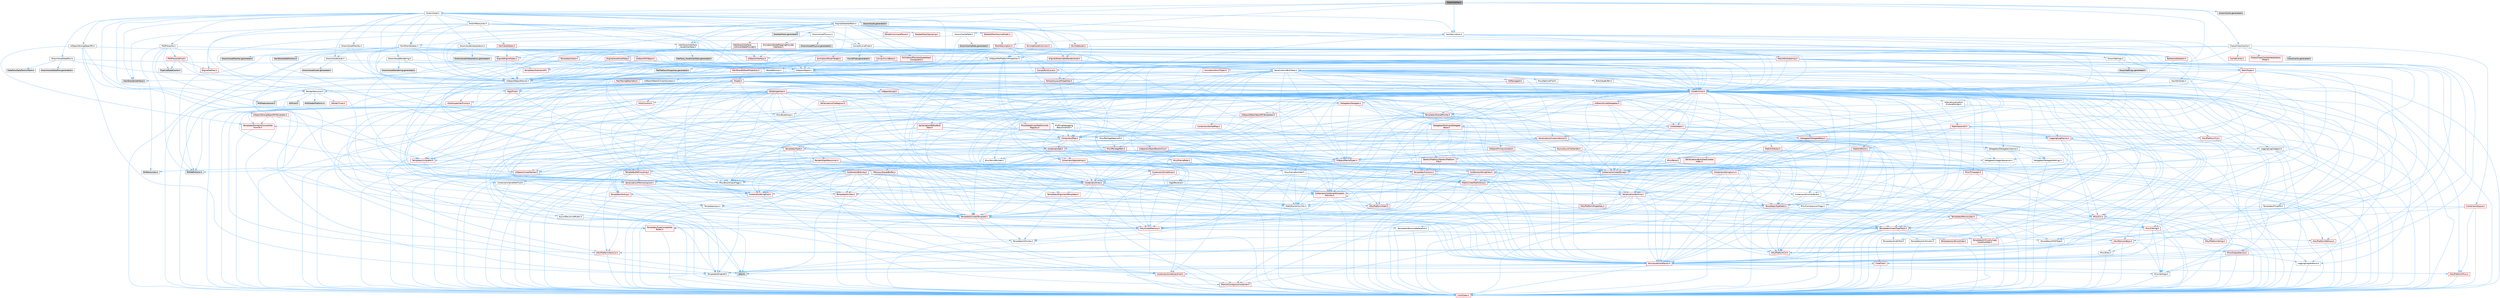 digraph "GroomCache.h"
{
 // INTERACTIVE_SVG=YES
 // LATEX_PDF_SIZE
  bgcolor="transparent";
  edge [fontname=Helvetica,fontsize=10,labelfontname=Helvetica,labelfontsize=10];
  node [fontname=Helvetica,fontsize=10,shape=box,height=0.2,width=0.4];
  Node1 [id="Node000001",label="GroomCache.h",height=0.2,width=0.4,color="gray40", fillcolor="grey60", style="filled", fontcolor="black",tooltip=" "];
  Node1 -> Node2 [id="edge1_Node000001_Node000002",color="steelblue1",style="solid",tooltip=" "];
  Node2 [id="Node000002",label="GroomAsset.h",height=0.2,width=0.4,color="grey40", fillcolor="white", style="filled",URL="$d8/df1/GroomAsset_8h.html",tooltip=" "];
  Node2 -> Node3 [id="edge2_Node000002_Node000003",color="steelblue1",style="solid",tooltip=" "];
  Node3 [id="Node000003",label="PSOPrecache.h",height=0.2,width=0.4,color="grey40", fillcolor="white", style="filled",URL="$d5/d11/PSOPrecache_8h.html",tooltip=" "];
  Node3 -> Node4 [id="edge3_Node000003_Node000004",color="steelblue1",style="solid",tooltip=" "];
  Node4 [id="Node000004",label="RHIDefinitions.h",height=0.2,width=0.4,color="grey60", fillcolor="#E0E0E0", style="filled",tooltip=" "];
  Node3 -> Node5 [id="edge4_Node000003_Node000005",color="steelblue1",style="solid",tooltip=" "];
  Node5 [id="Node000005",label="RHIFeatureLevel.h",height=0.2,width=0.4,color="grey60", fillcolor="#E0E0E0", style="filled",tooltip=" "];
  Node3 -> Node6 [id="edge5_Node000003_Node000006",color="steelblue1",style="solid",tooltip=" "];
  Node6 [id="Node000006",label="RHIResources.h",height=0.2,width=0.4,color="grey60", fillcolor="#E0E0E0", style="filled",tooltip=" "];
  Node3 -> Node7 [id="edge6_Node000003_Node000007",color="steelblue1",style="solid",tooltip=" "];
  Node7 [id="Node000007",label="Engine/EngineTypes.h",height=0.2,width=0.4,color="red", fillcolor="#FFF0F0", style="filled",URL="$df/dcf/EngineTypes_8h.html",tooltip=" "];
  Node7 -> Node8 [id="edge7_Node000007_Node000008",color="steelblue1",style="solid",tooltip=" "];
  Node8 [id="Node000008",label="Misc/EnumClassFlags.h",height=0.2,width=0.4,color="grey40", fillcolor="white", style="filled",URL="$d8/de7/EnumClassFlags_8h.html",tooltip=" "];
  Node7 -> Node9 [id="edge8_Node000007_Node000009",color="steelblue1",style="solid",tooltip=" "];
  Node9 [id="Node000009",label="UObject/ObjectMacros.h",height=0.2,width=0.4,color="grey40", fillcolor="white", style="filled",URL="$d8/d8d/ObjectMacros_8h.html",tooltip=" "];
  Node9 -> Node8 [id="edge9_Node000009_Node000008",color="steelblue1",style="solid",tooltip=" "];
  Node9 -> Node10 [id="edge10_Node000009_Node000010",color="steelblue1",style="solid",tooltip=" "];
  Node10 [id="Node000010",label="UObject/Script.h",height=0.2,width=0.4,color="red", fillcolor="#FFF0F0", style="filled",URL="$de/dc6/Script_8h.html",tooltip=" "];
  Node10 -> Node11 [id="edge11_Node000010_Node000011",color="steelblue1",style="solid",tooltip=" "];
  Node11 [id="Node000011",label="Delegates/Delegate.h",height=0.2,width=0.4,color="red", fillcolor="#FFF0F0", style="filled",URL="$d4/d80/Delegate_8h.html",tooltip=" "];
  Node11 -> Node12 [id="edge12_Node000011_Node000012",color="steelblue1",style="solid",tooltip=" "];
  Node12 [id="Node000012",label="CoreTypes.h",height=0.2,width=0.4,color="red", fillcolor="#FFF0F0", style="filled",URL="$dc/dec/CoreTypes_8h.html",tooltip=" "];
  Node11 -> Node26 [id="edge13_Node000011_Node000026",color="steelblue1",style="solid",tooltip=" "];
  Node26 [id="Node000026",label="Misc/AssertionMacros.h",height=0.2,width=0.4,color="red", fillcolor="#FFF0F0", style="filled",URL="$d0/dfa/AssertionMacros_8h.html",tooltip=" "];
  Node26 -> Node12 [id="edge14_Node000026_Node000012",color="steelblue1",style="solid",tooltip=" "];
  Node26 -> Node27 [id="edge15_Node000026_Node000027",color="steelblue1",style="solid",tooltip=" "];
  Node27 [id="Node000027",label="HAL/PlatformMisc.h",height=0.2,width=0.4,color="red", fillcolor="#FFF0F0", style="filled",URL="$d0/df5/PlatformMisc_8h.html",tooltip=" "];
  Node27 -> Node12 [id="edge16_Node000027_Node000012",color="steelblue1",style="solid",tooltip=" "];
  Node26 -> Node62 [id="edge17_Node000026_Node000062",color="steelblue1",style="solid",tooltip=" "];
  Node62 [id="Node000062",label="Templates/EnableIf.h",height=0.2,width=0.4,color="grey40", fillcolor="white", style="filled",URL="$d7/d60/EnableIf_8h.html",tooltip=" "];
  Node62 -> Node12 [id="edge18_Node000062_Node000012",color="steelblue1",style="solid",tooltip=" "];
  Node26 -> Node68 [id="edge19_Node000026_Node000068",color="steelblue1",style="solid",tooltip=" "];
  Node68 [id="Node000068",label="Misc/VarArgs.h",height=0.2,width=0.4,color="grey40", fillcolor="white", style="filled",URL="$d5/d6f/VarArgs_8h.html",tooltip=" "];
  Node68 -> Node12 [id="edge20_Node000068_Node000012",color="steelblue1",style="solid",tooltip=" "];
  Node26 -> Node75 [id="edge21_Node000026_Node000075",color="steelblue1",style="solid",tooltip=" "];
  Node75 [id="Node000075",label="atomic",height=0.2,width=0.4,color="grey60", fillcolor="#E0E0E0", style="filled",tooltip=" "];
  Node11 -> Node76 [id="edge22_Node000011_Node000076",color="steelblue1",style="solid",tooltip=" "];
  Node76 [id="Node000076",label="UObject/NameTypes.h",height=0.2,width=0.4,color="red", fillcolor="#FFF0F0", style="filled",URL="$d6/d35/NameTypes_8h.html",tooltip=" "];
  Node76 -> Node12 [id="edge23_Node000076_Node000012",color="steelblue1",style="solid",tooltip=" "];
  Node76 -> Node26 [id="edge24_Node000076_Node000026",color="steelblue1",style="solid",tooltip=" "];
  Node76 -> Node77 [id="edge25_Node000076_Node000077",color="steelblue1",style="solid",tooltip=" "];
  Node77 [id="Node000077",label="HAL/UnrealMemory.h",height=0.2,width=0.4,color="red", fillcolor="#FFF0F0", style="filled",URL="$d9/d96/UnrealMemory_8h.html",tooltip=" "];
  Node77 -> Node12 [id="edge26_Node000077_Node000012",color="steelblue1",style="solid",tooltip=" "];
  Node77 -> Node81 [id="edge27_Node000077_Node000081",color="steelblue1",style="solid",tooltip=" "];
  Node81 [id="Node000081",label="HAL/MemoryBase.h",height=0.2,width=0.4,color="red", fillcolor="#FFF0F0", style="filled",URL="$d6/d9f/MemoryBase_8h.html",tooltip=" "];
  Node81 -> Node12 [id="edge28_Node000081_Node000012",color="steelblue1",style="solid",tooltip=" "];
  Node81 -> Node55 [id="edge29_Node000081_Node000055",color="steelblue1",style="solid",tooltip=" "];
  Node55 [id="Node000055",label="HAL/PlatformAtomics.h",height=0.2,width=0.4,color="red", fillcolor="#FFF0F0", style="filled",URL="$d3/d36/PlatformAtomics_8h.html",tooltip=" "];
  Node55 -> Node12 [id="edge30_Node000055_Node000012",color="steelblue1",style="solid",tooltip=" "];
  Node81 -> Node39 [id="edge31_Node000081_Node000039",color="steelblue1",style="solid",tooltip=" "];
  Node39 [id="Node000039",label="HAL/PlatformCrt.h",height=0.2,width=0.4,color="red", fillcolor="#FFF0F0", style="filled",URL="$d8/d75/PlatformCrt_8h.html",tooltip=" "];
  Node81 -> Node82 [id="edge32_Node000081_Node000082",color="steelblue1",style="solid",tooltip=" "];
  Node82 [id="Node000082",label="Misc/Exec.h",height=0.2,width=0.4,color="grey40", fillcolor="white", style="filled",URL="$de/ddb/Exec_8h.html",tooltip=" "];
  Node82 -> Node12 [id="edge33_Node000082_Node000012",color="steelblue1",style="solid",tooltip=" "];
  Node82 -> Node26 [id="edge34_Node000082_Node000026",color="steelblue1",style="solid",tooltip=" "];
  Node81 -> Node83 [id="edge35_Node000081_Node000083",color="steelblue1",style="solid",tooltip=" "];
  Node83 [id="Node000083",label="Misc/OutputDevice.h",height=0.2,width=0.4,color="red", fillcolor="#FFF0F0", style="filled",URL="$d7/d32/OutputDevice_8h.html",tooltip=" "];
  Node83 -> Node34 [id="edge36_Node000083_Node000034",color="steelblue1",style="solid",tooltip=" "];
  Node34 [id="Node000034",label="CoreFwd.h",height=0.2,width=0.4,color="red", fillcolor="#FFF0F0", style="filled",URL="$d1/d1e/CoreFwd_8h.html",tooltip=" "];
  Node34 -> Node12 [id="edge37_Node000034_Node000012",color="steelblue1",style="solid",tooltip=" "];
  Node34 -> Node35 [id="edge38_Node000034_Node000035",color="steelblue1",style="solid",tooltip=" "];
  Node35 [id="Node000035",label="Containers/ContainersFwd.h",height=0.2,width=0.4,color="red", fillcolor="#FFF0F0", style="filled",URL="$d4/d0a/ContainersFwd_8h.html",tooltip=" "];
  Node35 -> Node12 [id="edge39_Node000035_Node000012",color="steelblue1",style="solid",tooltip=" "];
  Node35 -> Node32 [id="edge40_Node000035_Node000032",color="steelblue1",style="solid",tooltip=" "];
  Node32 [id="Node000032",label="Traits/IsContiguousContainer.h",height=0.2,width=0.4,color="red", fillcolor="#FFF0F0", style="filled",URL="$d5/d3c/IsContiguousContainer_8h.html",tooltip=" "];
  Node32 -> Node12 [id="edge41_Node000032_Node000012",color="steelblue1",style="solid",tooltip=" "];
  Node83 -> Node12 [id="edge42_Node000083_Node000012",color="steelblue1",style="solid",tooltip=" "];
  Node83 -> Node84 [id="edge43_Node000083_Node000084",color="steelblue1",style="solid",tooltip=" "];
  Node84 [id="Node000084",label="Logging/LogVerbosity.h",height=0.2,width=0.4,color="grey40", fillcolor="white", style="filled",URL="$d2/d8f/LogVerbosity_8h.html",tooltip=" "];
  Node84 -> Node12 [id="edge44_Node000084_Node000012",color="steelblue1",style="solid",tooltip=" "];
  Node83 -> Node68 [id="edge45_Node000083_Node000068",color="steelblue1",style="solid",tooltip=" "];
  Node77 -> Node94 [id="edge46_Node000077_Node000094",color="steelblue1",style="solid",tooltip=" "];
  Node94 [id="Node000094",label="HAL/PlatformMemory.h",height=0.2,width=0.4,color="red", fillcolor="#FFF0F0", style="filled",URL="$de/d68/PlatformMemory_8h.html",tooltip=" "];
  Node94 -> Node12 [id="edge47_Node000094_Node000012",color="steelblue1",style="solid",tooltip=" "];
  Node77 -> Node97 [id="edge48_Node000077_Node000097",color="steelblue1",style="solid",tooltip=" "];
  Node97 [id="Node000097",label="Templates/IsPointer.h",height=0.2,width=0.4,color="grey40", fillcolor="white", style="filled",URL="$d7/d05/IsPointer_8h.html",tooltip=" "];
  Node97 -> Node12 [id="edge49_Node000097_Node000012",color="steelblue1",style="solid",tooltip=" "];
  Node76 -> Node98 [id="edge50_Node000076_Node000098",color="steelblue1",style="solid",tooltip=" "];
  Node98 [id="Node000098",label="Templates/UnrealTypeTraits.h",height=0.2,width=0.4,color="red", fillcolor="#FFF0F0", style="filled",URL="$d2/d2d/UnrealTypeTraits_8h.html",tooltip=" "];
  Node98 -> Node12 [id="edge51_Node000098_Node000012",color="steelblue1",style="solid",tooltip=" "];
  Node98 -> Node97 [id="edge52_Node000098_Node000097",color="steelblue1",style="solid",tooltip=" "];
  Node98 -> Node26 [id="edge53_Node000098_Node000026",color="steelblue1",style="solid",tooltip=" "];
  Node98 -> Node90 [id="edge54_Node000098_Node000090",color="steelblue1",style="solid",tooltip=" "];
  Node90 [id="Node000090",label="Templates/AndOrNot.h",height=0.2,width=0.4,color="grey40", fillcolor="white", style="filled",URL="$db/d0a/AndOrNot_8h.html",tooltip=" "];
  Node90 -> Node12 [id="edge55_Node000090_Node000012",color="steelblue1",style="solid",tooltip=" "];
  Node98 -> Node62 [id="edge56_Node000098_Node000062",color="steelblue1",style="solid",tooltip=" "];
  Node98 -> Node99 [id="edge57_Node000098_Node000099",color="steelblue1",style="solid",tooltip=" "];
  Node99 [id="Node000099",label="Templates/IsArithmetic.h",height=0.2,width=0.4,color="grey40", fillcolor="white", style="filled",URL="$d2/d5d/IsArithmetic_8h.html",tooltip=" "];
  Node99 -> Node12 [id="edge58_Node000099_Node000012",color="steelblue1",style="solid",tooltip=" "];
  Node98 -> Node101 [id="edge59_Node000098_Node000101",color="steelblue1",style="solid",tooltip=" "];
  Node101 [id="Node000101",label="Templates/IsPODType.h",height=0.2,width=0.4,color="grey40", fillcolor="white", style="filled",URL="$d7/db1/IsPODType_8h.html",tooltip=" "];
  Node101 -> Node12 [id="edge60_Node000101_Node000012",color="steelblue1",style="solid",tooltip=" "];
  Node98 -> Node102 [id="edge61_Node000098_Node000102",color="steelblue1",style="solid",tooltip=" "];
  Node102 [id="Node000102",label="Templates/IsUECoreType.h",height=0.2,width=0.4,color="red", fillcolor="#FFF0F0", style="filled",URL="$d1/db8/IsUECoreType_8h.html",tooltip=" "];
  Node102 -> Node12 [id="edge62_Node000102_Node000012",color="steelblue1",style="solid",tooltip=" "];
  Node98 -> Node91 [id="edge63_Node000098_Node000091",color="steelblue1",style="solid",tooltip=" "];
  Node91 [id="Node000091",label="Templates/IsTriviallyCopy\lConstructible.h",height=0.2,width=0.4,color="red", fillcolor="#FFF0F0", style="filled",URL="$d3/d78/IsTriviallyCopyConstructible_8h.html",tooltip=" "];
  Node91 -> Node12 [id="edge64_Node000091_Node000012",color="steelblue1",style="solid",tooltip=" "];
  Node76 -> Node103 [id="edge65_Node000076_Node000103",color="steelblue1",style="solid",tooltip=" "];
  Node103 [id="Node000103",label="Templates/UnrealTemplate.h",height=0.2,width=0.4,color="red", fillcolor="#FFF0F0", style="filled",URL="$d4/d24/UnrealTemplate_8h.html",tooltip=" "];
  Node103 -> Node12 [id="edge66_Node000103_Node000012",color="steelblue1",style="solid",tooltip=" "];
  Node103 -> Node97 [id="edge67_Node000103_Node000097",color="steelblue1",style="solid",tooltip=" "];
  Node103 -> Node77 [id="edge68_Node000103_Node000077",color="steelblue1",style="solid",tooltip=" "];
  Node103 -> Node98 [id="edge69_Node000103_Node000098",color="steelblue1",style="solid",tooltip=" "];
  Node103 -> Node106 [id="edge70_Node000103_Node000106",color="steelblue1",style="solid",tooltip=" "];
  Node106 [id="Node000106",label="Templates/RemoveReference.h",height=0.2,width=0.4,color="grey40", fillcolor="white", style="filled",URL="$da/dbe/RemoveReference_8h.html",tooltip=" "];
  Node106 -> Node12 [id="edge71_Node000106_Node000012",color="steelblue1",style="solid",tooltip=" "];
  Node103 -> Node107 [id="edge72_Node000103_Node000107",color="steelblue1",style="solid",tooltip=" "];
  Node107 [id="Node000107",label="Templates/TypeCompatible\lBytes.h",height=0.2,width=0.4,color="red", fillcolor="#FFF0F0", style="filled",URL="$df/d0a/TypeCompatibleBytes_8h.html",tooltip=" "];
  Node107 -> Node12 [id="edge73_Node000107_Node000012",color="steelblue1",style="solid",tooltip=" "];
  Node103 -> Node32 [id="edge74_Node000103_Node000032",color="steelblue1",style="solid",tooltip=" "];
  Node76 -> Node109 [id="edge75_Node000076_Node000109",color="steelblue1",style="solid",tooltip=" "];
  Node109 [id="Node000109",label="Containers/UnrealString.h",height=0.2,width=0.4,color="red", fillcolor="#FFF0F0", style="filled",URL="$d5/dba/UnrealString_8h.html",tooltip=" "];
  Node76 -> Node116 [id="edge76_Node000076_Node000116",color="steelblue1",style="solid",tooltip=" "];
  Node116 [id="Node000116",label="Containers/StringConv.h",height=0.2,width=0.4,color="red", fillcolor="#FFF0F0", style="filled",URL="$d3/ddf/StringConv_8h.html",tooltip=" "];
  Node116 -> Node12 [id="edge77_Node000116_Node000012",color="steelblue1",style="solid",tooltip=" "];
  Node116 -> Node26 [id="edge78_Node000116_Node000026",color="steelblue1",style="solid",tooltip=" "];
  Node116 -> Node117 [id="edge79_Node000116_Node000117",color="steelblue1",style="solid",tooltip=" "];
  Node117 [id="Node000117",label="Containers/ContainerAllocation\lPolicies.h",height=0.2,width=0.4,color="red", fillcolor="#FFF0F0", style="filled",URL="$d7/dff/ContainerAllocationPolicies_8h.html",tooltip=" "];
  Node117 -> Node12 [id="edge80_Node000117_Node000012",color="steelblue1",style="solid",tooltip=" "];
  Node117 -> Node117 [id="edge81_Node000117_Node000117",color="steelblue1",style="solid",tooltip=" "];
  Node117 -> Node119 [id="edge82_Node000117_Node000119",color="steelblue1",style="solid",tooltip=" "];
  Node119 [id="Node000119",label="HAL/PlatformMath.h",height=0.2,width=0.4,color="red", fillcolor="#FFF0F0", style="filled",URL="$dc/d53/PlatformMath_8h.html",tooltip=" "];
  Node119 -> Node12 [id="edge83_Node000119_Node000012",color="steelblue1",style="solid",tooltip=" "];
  Node117 -> Node77 [id="edge84_Node000117_Node000077",color="steelblue1",style="solid",tooltip=" "];
  Node117 -> Node49 [id="edge85_Node000117_Node000049",color="steelblue1",style="solid",tooltip=" "];
  Node49 [id="Node000049",label="Math/NumericLimits.h",height=0.2,width=0.4,color="grey40", fillcolor="white", style="filled",URL="$df/d1b/NumericLimits_8h.html",tooltip=" "];
  Node49 -> Node12 [id="edge86_Node000049_Node000012",color="steelblue1",style="solid",tooltip=" "];
  Node117 -> Node26 [id="edge87_Node000117_Node000026",color="steelblue1",style="solid",tooltip=" "];
  Node117 -> Node128 [id="edge88_Node000117_Node000128",color="steelblue1",style="solid",tooltip=" "];
  Node128 [id="Node000128",label="Templates/MemoryOps.h",height=0.2,width=0.4,color="red", fillcolor="#FFF0F0", style="filled",URL="$db/dea/MemoryOps_8h.html",tooltip=" "];
  Node128 -> Node12 [id="edge89_Node000128_Node000012",color="steelblue1",style="solid",tooltip=" "];
  Node128 -> Node77 [id="edge90_Node000128_Node000077",color="steelblue1",style="solid",tooltip=" "];
  Node128 -> Node91 [id="edge91_Node000128_Node000091",color="steelblue1",style="solid",tooltip=" "];
  Node128 -> Node98 [id="edge92_Node000128_Node000098",color="steelblue1",style="solid",tooltip=" "];
  Node117 -> Node107 [id="edge93_Node000117_Node000107",color="steelblue1",style="solid",tooltip=" "];
  Node116 -> Node129 [id="edge94_Node000116_Node000129",color="steelblue1",style="solid",tooltip=" "];
  Node129 [id="Node000129",label="Containers/Array.h",height=0.2,width=0.4,color="red", fillcolor="#FFF0F0", style="filled",URL="$df/dd0/Array_8h.html",tooltip=" "];
  Node129 -> Node12 [id="edge95_Node000129_Node000012",color="steelblue1",style="solid",tooltip=" "];
  Node129 -> Node26 [id="edge96_Node000129_Node000026",color="steelblue1",style="solid",tooltip=" "];
  Node129 -> Node77 [id="edge97_Node000129_Node000077",color="steelblue1",style="solid",tooltip=" "];
  Node129 -> Node98 [id="edge98_Node000129_Node000098",color="steelblue1",style="solid",tooltip=" "];
  Node129 -> Node103 [id="edge99_Node000129_Node000103",color="steelblue1",style="solid",tooltip=" "];
  Node129 -> Node117 [id="edge100_Node000129_Node000117",color="steelblue1",style="solid",tooltip=" "];
  Node129 -> Node136 [id="edge101_Node000129_Node000136",color="steelblue1",style="solid",tooltip=" "];
  Node136 [id="Node000136",label="Serialization/Archive.h",height=0.2,width=0.4,color="red", fillcolor="#FFF0F0", style="filled",URL="$d7/d3b/Archive_8h.html",tooltip=" "];
  Node136 -> Node34 [id="edge102_Node000136_Node000034",color="steelblue1",style="solid",tooltip=" "];
  Node136 -> Node12 [id="edge103_Node000136_Node000012",color="steelblue1",style="solid",tooltip=" "];
  Node136 -> Node137 [id="edge104_Node000136_Node000137",color="steelblue1",style="solid",tooltip=" "];
  Node137 [id="Node000137",label="HAL/PlatformProperties.h",height=0.2,width=0.4,color="red", fillcolor="#FFF0F0", style="filled",URL="$d9/db0/PlatformProperties_8h.html",tooltip=" "];
  Node137 -> Node12 [id="edge105_Node000137_Node000012",color="steelblue1",style="solid",tooltip=" "];
  Node136 -> Node26 [id="edge106_Node000136_Node000026",color="steelblue1",style="solid",tooltip=" "];
  Node136 -> Node50 [id="edge107_Node000136_Node000050",color="steelblue1",style="solid",tooltip=" "];
  Node50 [id="Node000050",label="Misc/CompressionFlags.h",height=0.2,width=0.4,color="grey40", fillcolor="white", style="filled",URL="$d9/d76/CompressionFlags_8h.html",tooltip=" "];
  Node136 -> Node68 [id="edge108_Node000136_Node000068",color="steelblue1",style="solid",tooltip=" "];
  Node136 -> Node62 [id="edge109_Node000136_Node000062",color="steelblue1",style="solid",tooltip=" "];
  Node136 -> Node103 [id="edge110_Node000136_Node000103",color="steelblue1",style="solid",tooltip=" "];
  Node129 -> Node162 [id="edge111_Node000129_Node000162",color="steelblue1",style="solid",tooltip=" "];
  Node162 [id="Node000162",label="Templates/Invoke.h",height=0.2,width=0.4,color="red", fillcolor="#FFF0F0", style="filled",URL="$d7/deb/Invoke_8h.html",tooltip=" "];
  Node162 -> Node12 [id="edge112_Node000162_Node000012",color="steelblue1",style="solid",tooltip=" "];
  Node162 -> Node103 [id="edge113_Node000162_Node000103",color="steelblue1",style="solid",tooltip=" "];
  Node129 -> Node167 [id="edge114_Node000129_Node000167",color="steelblue1",style="solid",tooltip=" "];
  Node167 [id="Node000167",label="Templates/Less.h",height=0.2,width=0.4,color="grey40", fillcolor="white", style="filled",URL="$de/dc8/Less_8h.html",tooltip=" "];
  Node167 -> Node12 [id="edge115_Node000167_Node000012",color="steelblue1",style="solid",tooltip=" "];
  Node167 -> Node103 [id="edge116_Node000167_Node000103",color="steelblue1",style="solid",tooltip=" "];
  Node129 -> Node175 [id="edge117_Node000129_Node000175",color="steelblue1",style="solid",tooltip=" "];
  Node175 [id="Node000175",label="Templates/Sorting.h",height=0.2,width=0.4,color="red", fillcolor="#FFF0F0", style="filled",URL="$d3/d9e/Sorting_8h.html",tooltip=" "];
  Node175 -> Node12 [id="edge118_Node000175_Node000012",color="steelblue1",style="solid",tooltip=" "];
  Node175 -> Node119 [id="edge119_Node000175_Node000119",color="steelblue1",style="solid",tooltip=" "];
  Node175 -> Node167 [id="edge120_Node000175_Node000167",color="steelblue1",style="solid",tooltip=" "];
  Node129 -> Node179 [id="edge121_Node000129_Node000179",color="steelblue1",style="solid",tooltip=" "];
  Node179 [id="Node000179",label="Templates/AlignmentTemplates.h",height=0.2,width=0.4,color="red", fillcolor="#FFF0F0", style="filled",URL="$dd/d32/AlignmentTemplates_8h.html",tooltip=" "];
  Node179 -> Node12 [id="edge122_Node000179_Node000012",color="steelblue1",style="solid",tooltip=" "];
  Node179 -> Node97 [id="edge123_Node000179_Node000097",color="steelblue1",style="solid",tooltip=" "];
  Node116 -> Node153 [id="edge124_Node000116_Node000153",color="steelblue1",style="solid",tooltip=" "];
  Node153 [id="Node000153",label="Misc/CString.h",height=0.2,width=0.4,color="red", fillcolor="#FFF0F0", style="filled",URL="$d2/d49/CString_8h.html",tooltip=" "];
  Node153 -> Node12 [id="edge125_Node000153_Node000012",color="steelblue1",style="solid",tooltip=" "];
  Node153 -> Node39 [id="edge126_Node000153_Node000039",color="steelblue1",style="solid",tooltip=" "];
  Node153 -> Node79 [id="edge127_Node000153_Node000079",color="steelblue1",style="solid",tooltip=" "];
  Node79 [id="Node000079",label="HAL/PlatformString.h",height=0.2,width=0.4,color="red", fillcolor="#FFF0F0", style="filled",URL="$db/db5/PlatformString_8h.html",tooltip=" "];
  Node79 -> Node12 [id="edge128_Node000079_Node000012",color="steelblue1",style="solid",tooltip=" "];
  Node153 -> Node26 [id="edge129_Node000153_Node000026",color="steelblue1",style="solid",tooltip=" "];
  Node153 -> Node68 [id="edge130_Node000153_Node000068",color="steelblue1",style="solid",tooltip=" "];
  Node116 -> Node103 [id="edge131_Node000116_Node000103",color="steelblue1",style="solid",tooltip=" "];
  Node116 -> Node98 [id="edge132_Node000116_Node000098",color="steelblue1",style="solid",tooltip=" "];
  Node116 -> Node32 [id="edge133_Node000116_Node000032",color="steelblue1",style="solid",tooltip=" "];
  Node76 -> Node29 [id="edge134_Node000076_Node000029",color="steelblue1",style="solid",tooltip=" "];
  Node29 [id="Node000029",label="Containers/StringFwd.h",height=0.2,width=0.4,color="red", fillcolor="#FFF0F0", style="filled",URL="$df/d37/StringFwd_8h.html",tooltip=" "];
  Node29 -> Node12 [id="edge135_Node000029_Node000012",color="steelblue1",style="solid",tooltip=" "];
  Node29 -> Node32 [id="edge136_Node000029_Node000032",color="steelblue1",style="solid",tooltip=" "];
  Node76 -> Node181 [id="edge137_Node000076_Node000181",color="steelblue1",style="solid",tooltip=" "];
  Node181 [id="Node000181",label="UObject/UnrealNames.h",height=0.2,width=0.4,color="red", fillcolor="#FFF0F0", style="filled",URL="$d8/db1/UnrealNames_8h.html",tooltip=" "];
  Node181 -> Node12 [id="edge138_Node000181_Node000012",color="steelblue1",style="solid",tooltip=" "];
  Node76 -> Node147 [id="edge139_Node000076_Node000147",color="steelblue1",style="solid",tooltip=" "];
  Node147 [id="Node000147",label="Serialization/MemoryLayout.h",height=0.2,width=0.4,color="red", fillcolor="#FFF0F0", style="filled",URL="$d7/d66/MemoryLayout_8h.html",tooltip=" "];
  Node147 -> Node150 [id="edge140_Node000147_Node000150",color="steelblue1",style="solid",tooltip=" "];
  Node150 [id="Node000150",label="Containers/EnumAsByte.h",height=0.2,width=0.4,color="grey40", fillcolor="white", style="filled",URL="$d6/d9a/EnumAsByte_8h.html",tooltip=" "];
  Node150 -> Node12 [id="edge141_Node000150_Node000012",color="steelblue1",style="solid",tooltip=" "];
  Node150 -> Node101 [id="edge142_Node000150_Node000101",color="steelblue1",style="solid",tooltip=" "];
  Node150 -> Node151 [id="edge143_Node000150_Node000151",color="steelblue1",style="solid",tooltip=" "];
  Node151 [id="Node000151",label="Templates/TypeHash.h",height=0.2,width=0.4,color="red", fillcolor="#FFF0F0", style="filled",URL="$d1/d62/TypeHash_8h.html",tooltip=" "];
  Node151 -> Node12 [id="edge144_Node000151_Node000012",color="steelblue1",style="solid",tooltip=" "];
  Node151 -> Node152 [id="edge145_Node000151_Node000152",color="steelblue1",style="solid",tooltip=" "];
  Node152 [id="Node000152",label="Misc/Crc.h",height=0.2,width=0.4,color="red", fillcolor="#FFF0F0", style="filled",URL="$d4/dd2/Crc_8h.html",tooltip=" "];
  Node152 -> Node12 [id="edge146_Node000152_Node000012",color="steelblue1",style="solid",tooltip=" "];
  Node152 -> Node79 [id="edge147_Node000152_Node000079",color="steelblue1",style="solid",tooltip=" "];
  Node152 -> Node26 [id="edge148_Node000152_Node000026",color="steelblue1",style="solid",tooltip=" "];
  Node152 -> Node153 [id="edge149_Node000152_Node000153",color="steelblue1",style="solid",tooltip=" "];
  Node152 -> Node98 [id="edge150_Node000152_Node000098",color="steelblue1",style="solid",tooltip=" "];
  Node147 -> Node29 [id="edge151_Node000147_Node000029",color="steelblue1",style="solid",tooltip=" "];
  Node147 -> Node77 [id="edge152_Node000147_Node000077",color="steelblue1",style="solid",tooltip=" "];
  Node147 -> Node62 [id="edge153_Node000147_Node000062",color="steelblue1",style="solid",tooltip=" "];
  Node147 -> Node103 [id="edge154_Node000147_Node000103",color="steelblue1",style="solid",tooltip=" "];
  Node11 -> Node189 [id="edge155_Node000011_Node000189",color="steelblue1",style="solid",tooltip=" "];
  Node189 [id="Node000189",label="Templates/SharedPointer.h",height=0.2,width=0.4,color="red", fillcolor="#FFF0F0", style="filled",URL="$d2/d17/SharedPointer_8h.html",tooltip=" "];
  Node189 -> Node12 [id="edge156_Node000189_Node000012",color="steelblue1",style="solid",tooltip=" "];
  Node189 -> Node190 [id="edge157_Node000189_Node000190",color="steelblue1",style="solid",tooltip=" "];
  Node190 [id="Node000190",label="Templates/PointerIsConvertible\lFromTo.h",height=0.2,width=0.4,color="red", fillcolor="#FFF0F0", style="filled",URL="$d6/d65/PointerIsConvertibleFromTo_8h.html",tooltip=" "];
  Node190 -> Node12 [id="edge158_Node000190_Node000012",color="steelblue1",style="solid",tooltip=" "];
  Node189 -> Node26 [id="edge159_Node000189_Node000026",color="steelblue1",style="solid",tooltip=" "];
  Node189 -> Node77 [id="edge160_Node000189_Node000077",color="steelblue1",style="solid",tooltip=" "];
  Node189 -> Node129 [id="edge161_Node000189_Node000129",color="steelblue1",style="solid",tooltip=" "];
  Node189 -> Node191 [id="edge162_Node000189_Node000191",color="steelblue1",style="solid",tooltip=" "];
  Node191 [id="Node000191",label="Containers/Map.h",height=0.2,width=0.4,color="red", fillcolor="#FFF0F0", style="filled",URL="$df/d79/Map_8h.html",tooltip=" "];
  Node191 -> Node12 [id="edge163_Node000191_Node000012",color="steelblue1",style="solid",tooltip=" "];
  Node191 -> Node192 [id="edge164_Node000191_Node000192",color="steelblue1",style="solid",tooltip=" "];
  Node192 [id="Node000192",label="Algo/Reverse.h",height=0.2,width=0.4,color="grey40", fillcolor="white", style="filled",URL="$d5/d93/Reverse_8h.html",tooltip=" "];
  Node192 -> Node12 [id="edge165_Node000192_Node000012",color="steelblue1",style="solid",tooltip=" "];
  Node192 -> Node103 [id="edge166_Node000192_Node000103",color="steelblue1",style="solid",tooltip=" "];
  Node191 -> Node193 [id="edge167_Node000191_Node000193",color="steelblue1",style="solid",tooltip=" "];
  Node193 [id="Node000193",label="Containers/Set.h",height=0.2,width=0.4,color="red", fillcolor="#FFF0F0", style="filled",URL="$d4/d45/Set_8h.html",tooltip=" "];
  Node193 -> Node117 [id="edge168_Node000193_Node000117",color="steelblue1",style="solid",tooltip=" "];
  Node193 -> Node195 [id="edge169_Node000193_Node000195",color="steelblue1",style="solid",tooltip=" "];
  Node195 [id="Node000195",label="Containers/SparseArray.h",height=0.2,width=0.4,color="red", fillcolor="#FFF0F0", style="filled",URL="$d5/dbf/SparseArray_8h.html",tooltip=" "];
  Node195 -> Node12 [id="edge170_Node000195_Node000012",color="steelblue1",style="solid",tooltip=" "];
  Node195 -> Node26 [id="edge171_Node000195_Node000026",color="steelblue1",style="solid",tooltip=" "];
  Node195 -> Node77 [id="edge172_Node000195_Node000077",color="steelblue1",style="solid",tooltip=" "];
  Node195 -> Node98 [id="edge173_Node000195_Node000098",color="steelblue1",style="solid",tooltip=" "];
  Node195 -> Node103 [id="edge174_Node000195_Node000103",color="steelblue1",style="solid",tooltip=" "];
  Node195 -> Node117 [id="edge175_Node000195_Node000117",color="steelblue1",style="solid",tooltip=" "];
  Node195 -> Node167 [id="edge176_Node000195_Node000167",color="steelblue1",style="solid",tooltip=" "];
  Node195 -> Node129 [id="edge177_Node000195_Node000129",color="steelblue1",style="solid",tooltip=" "];
  Node195 -> Node178 [id="edge178_Node000195_Node000178",color="steelblue1",style="solid",tooltip=" "];
  Node178 [id="Node000178",label="Math/UnrealMathUtility.h",height=0.2,width=0.4,color="red", fillcolor="#FFF0F0", style="filled",URL="$db/db8/UnrealMathUtility_8h.html",tooltip=" "];
  Node178 -> Node12 [id="edge179_Node000178_Node000012",color="steelblue1",style="solid",tooltip=" "];
  Node178 -> Node26 [id="edge180_Node000178_Node000026",color="steelblue1",style="solid",tooltip=" "];
  Node178 -> Node119 [id="edge181_Node000178_Node000119",color="steelblue1",style="solid",tooltip=" "];
  Node195 -> Node196 [id="edge182_Node000195_Node000196",color="steelblue1",style="solid",tooltip=" "];
  Node196 [id="Node000196",label="Containers/ScriptArray.h",height=0.2,width=0.4,color="red", fillcolor="#FFF0F0", style="filled",URL="$dc/daf/ScriptArray_8h.html",tooltip=" "];
  Node196 -> Node12 [id="edge183_Node000196_Node000012",color="steelblue1",style="solid",tooltip=" "];
  Node196 -> Node26 [id="edge184_Node000196_Node000026",color="steelblue1",style="solid",tooltip=" "];
  Node196 -> Node77 [id="edge185_Node000196_Node000077",color="steelblue1",style="solid",tooltip=" "];
  Node196 -> Node117 [id="edge186_Node000196_Node000117",color="steelblue1",style="solid",tooltip=" "];
  Node196 -> Node129 [id="edge187_Node000196_Node000129",color="steelblue1",style="solid",tooltip=" "];
  Node195 -> Node197 [id="edge188_Node000195_Node000197",color="steelblue1",style="solid",tooltip=" "];
  Node197 [id="Node000197",label="Containers/BitArray.h",height=0.2,width=0.4,color="red", fillcolor="#FFF0F0", style="filled",URL="$d1/de4/BitArray_8h.html",tooltip=" "];
  Node197 -> Node117 [id="edge189_Node000197_Node000117",color="steelblue1",style="solid",tooltip=" "];
  Node197 -> Node12 [id="edge190_Node000197_Node000012",color="steelblue1",style="solid",tooltip=" "];
  Node197 -> Node55 [id="edge191_Node000197_Node000055",color="steelblue1",style="solid",tooltip=" "];
  Node197 -> Node77 [id="edge192_Node000197_Node000077",color="steelblue1",style="solid",tooltip=" "];
  Node197 -> Node178 [id="edge193_Node000197_Node000178",color="steelblue1",style="solid",tooltip=" "];
  Node197 -> Node26 [id="edge194_Node000197_Node000026",color="steelblue1",style="solid",tooltip=" "];
  Node197 -> Node8 [id="edge195_Node000197_Node000008",color="steelblue1",style="solid",tooltip=" "];
  Node197 -> Node136 [id="edge196_Node000197_Node000136",color="steelblue1",style="solid",tooltip=" "];
  Node197 -> Node147 [id="edge197_Node000197_Node000147",color="steelblue1",style="solid",tooltip=" "];
  Node197 -> Node62 [id="edge198_Node000197_Node000062",color="steelblue1",style="solid",tooltip=" "];
  Node197 -> Node162 [id="edge199_Node000197_Node000162",color="steelblue1",style="solid",tooltip=" "];
  Node197 -> Node103 [id="edge200_Node000197_Node000103",color="steelblue1",style="solid",tooltip=" "];
  Node197 -> Node98 [id="edge201_Node000197_Node000098",color="steelblue1",style="solid",tooltip=" "];
  Node195 -> Node109 [id="edge202_Node000195_Node000109",color="steelblue1",style="solid",tooltip=" "];
  Node193 -> Node35 [id="edge203_Node000193_Node000035",color="steelblue1",style="solid",tooltip=" "];
  Node193 -> Node178 [id="edge204_Node000193_Node000178",color="steelblue1",style="solid",tooltip=" "];
  Node193 -> Node26 [id="edge205_Node000193_Node000026",color="steelblue1",style="solid",tooltip=" "];
  Node193 -> Node213 [id="edge206_Node000193_Node000213",color="steelblue1",style="solid",tooltip=" "];
  Node213 [id="Node000213",label="Misc/StructBuilder.h",height=0.2,width=0.4,color="grey40", fillcolor="white", style="filled",URL="$d9/db3/StructBuilder_8h.html",tooltip=" "];
  Node213 -> Node12 [id="edge207_Node000213_Node000012",color="steelblue1",style="solid",tooltip=" "];
  Node213 -> Node178 [id="edge208_Node000213_Node000178",color="steelblue1",style="solid",tooltip=" "];
  Node213 -> Node179 [id="edge209_Node000213_Node000179",color="steelblue1",style="solid",tooltip=" "];
  Node193 -> Node214 [id="edge210_Node000193_Node000214",color="steelblue1",style="solid",tooltip=" "];
  Node214 [id="Node000214",label="Templates/Function.h",height=0.2,width=0.4,color="red", fillcolor="#FFF0F0", style="filled",URL="$df/df5/Function_8h.html",tooltip=" "];
  Node214 -> Node12 [id="edge211_Node000214_Node000012",color="steelblue1",style="solid",tooltip=" "];
  Node214 -> Node26 [id="edge212_Node000214_Node000026",color="steelblue1",style="solid",tooltip=" "];
  Node214 -> Node77 [id="edge213_Node000214_Node000077",color="steelblue1",style="solid",tooltip=" "];
  Node214 -> Node98 [id="edge214_Node000214_Node000098",color="steelblue1",style="solid",tooltip=" "];
  Node214 -> Node162 [id="edge215_Node000214_Node000162",color="steelblue1",style="solid",tooltip=" "];
  Node214 -> Node103 [id="edge216_Node000214_Node000103",color="steelblue1",style="solid",tooltip=" "];
  Node214 -> Node178 [id="edge217_Node000214_Node000178",color="steelblue1",style="solid",tooltip=" "];
  Node193 -> Node175 [id="edge218_Node000193_Node000175",color="steelblue1",style="solid",tooltip=" "];
  Node193 -> Node151 [id="edge219_Node000193_Node000151",color="steelblue1",style="solid",tooltip=" "];
  Node193 -> Node103 [id="edge220_Node000193_Node000103",color="steelblue1",style="solid",tooltip=" "];
  Node191 -> Node109 [id="edge221_Node000191_Node000109",color="steelblue1",style="solid",tooltip=" "];
  Node191 -> Node26 [id="edge222_Node000191_Node000026",color="steelblue1",style="solid",tooltip=" "];
  Node191 -> Node213 [id="edge223_Node000191_Node000213",color="steelblue1",style="solid",tooltip=" "];
  Node191 -> Node214 [id="edge224_Node000191_Node000214",color="steelblue1",style="solid",tooltip=" "];
  Node191 -> Node175 [id="edge225_Node000191_Node000175",color="steelblue1",style="solid",tooltip=" "];
  Node191 -> Node217 [id="edge226_Node000191_Node000217",color="steelblue1",style="solid",tooltip=" "];
  Node217 [id="Node000217",label="Templates/Tuple.h",height=0.2,width=0.4,color="red", fillcolor="#FFF0F0", style="filled",URL="$d2/d4f/Tuple_8h.html",tooltip=" "];
  Node217 -> Node12 [id="edge227_Node000217_Node000012",color="steelblue1",style="solid",tooltip=" "];
  Node217 -> Node103 [id="edge228_Node000217_Node000103",color="steelblue1",style="solid",tooltip=" "];
  Node217 -> Node218 [id="edge229_Node000217_Node000218",color="steelblue1",style="solid",tooltip=" "];
  Node218 [id="Node000218",label="Delegates/IntegerSequence.h",height=0.2,width=0.4,color="grey40", fillcolor="white", style="filled",URL="$d2/dcc/IntegerSequence_8h.html",tooltip=" "];
  Node218 -> Node12 [id="edge230_Node000218_Node000012",color="steelblue1",style="solid",tooltip=" "];
  Node217 -> Node162 [id="edge231_Node000217_Node000162",color="steelblue1",style="solid",tooltip=" "];
  Node217 -> Node147 [id="edge232_Node000217_Node000147",color="steelblue1",style="solid",tooltip=" "];
  Node217 -> Node151 [id="edge233_Node000217_Node000151",color="steelblue1",style="solid",tooltip=" "];
  Node191 -> Node103 [id="edge234_Node000191_Node000103",color="steelblue1",style="solid",tooltip=" "];
  Node191 -> Node98 [id="edge235_Node000191_Node000098",color="steelblue1",style="solid",tooltip=" "];
  Node189 -> Node220 [id="edge236_Node000189_Node000220",color="steelblue1",style="solid",tooltip=" "];
  Node220 [id="Node000220",label="CoreGlobals.h",height=0.2,width=0.4,color="red", fillcolor="#FFF0F0", style="filled",URL="$d5/d8c/CoreGlobals_8h.html",tooltip=" "];
  Node220 -> Node109 [id="edge237_Node000220_Node000109",color="steelblue1",style="solid",tooltip=" "];
  Node220 -> Node12 [id="edge238_Node000220_Node000012",color="steelblue1",style="solid",tooltip=" "];
  Node220 -> Node221 [id="edge239_Node000220_Node000221",color="steelblue1",style="solid",tooltip=" "];
  Node221 [id="Node000221",label="HAL/PlatformTLS.h",height=0.2,width=0.4,color="red", fillcolor="#FFF0F0", style="filled",URL="$d0/def/PlatformTLS_8h.html",tooltip=" "];
  Node221 -> Node12 [id="edge240_Node000221_Node000012",color="steelblue1",style="solid",tooltip=" "];
  Node220 -> Node224 [id="edge241_Node000220_Node000224",color="steelblue1",style="solid",tooltip=" "];
  Node224 [id="Node000224",label="Logging/LogMacros.h",height=0.2,width=0.4,color="red", fillcolor="#FFF0F0", style="filled",URL="$d0/d16/LogMacros_8h.html",tooltip=" "];
  Node224 -> Node109 [id="edge242_Node000224_Node000109",color="steelblue1",style="solid",tooltip=" "];
  Node224 -> Node12 [id="edge243_Node000224_Node000012",color="steelblue1",style="solid",tooltip=" "];
  Node224 -> Node225 [id="edge244_Node000224_Node000225",color="steelblue1",style="solid",tooltip=" "];
  Node225 [id="Node000225",label="Logging/LogCategory.h",height=0.2,width=0.4,color="grey40", fillcolor="white", style="filled",URL="$d9/d36/LogCategory_8h.html",tooltip=" "];
  Node225 -> Node12 [id="edge245_Node000225_Node000012",color="steelblue1",style="solid",tooltip=" "];
  Node225 -> Node84 [id="edge246_Node000225_Node000084",color="steelblue1",style="solid",tooltip=" "];
  Node225 -> Node76 [id="edge247_Node000225_Node000076",color="steelblue1",style="solid",tooltip=" "];
  Node224 -> Node84 [id="edge248_Node000224_Node000084",color="steelblue1",style="solid",tooltip=" "];
  Node224 -> Node26 [id="edge249_Node000224_Node000026",color="steelblue1",style="solid",tooltip=" "];
  Node224 -> Node68 [id="edge250_Node000224_Node000068",color="steelblue1",style="solid",tooltip=" "];
  Node224 -> Node62 [id="edge251_Node000224_Node000062",color="steelblue1",style="solid",tooltip=" "];
  Node220 -> Node8 [id="edge252_Node000220_Node000008",color="steelblue1",style="solid",tooltip=" "];
  Node220 -> Node83 [id="edge253_Node000220_Node000083",color="steelblue1",style="solid",tooltip=" "];
  Node220 -> Node76 [id="edge254_Node000220_Node000076",color="steelblue1",style="solid",tooltip=" "];
  Node220 -> Node75 [id="edge255_Node000220_Node000075",color="steelblue1",style="solid",tooltip=" "];
  Node11 -> Node232 [id="edge256_Node000011_Node000232",color="steelblue1",style="solid",tooltip=" "];
  Node232 [id="Node000232",label="UObject/WeakObjectPtrTemplates.h",height=0.2,width=0.4,color="red", fillcolor="#FFF0F0", style="filled",URL="$d8/d3b/WeakObjectPtrTemplates_8h.html",tooltip=" "];
  Node232 -> Node12 [id="edge257_Node000232_Node000012",color="steelblue1",style="solid",tooltip=" "];
  Node232 -> Node191 [id="edge258_Node000232_Node000191",color="steelblue1",style="solid",tooltip=" "];
  Node11 -> Node235 [id="edge259_Node000011_Node000235",color="steelblue1",style="solid",tooltip=" "];
  Node235 [id="Node000235",label="Delegates/MulticastDelegate\lBase.h",height=0.2,width=0.4,color="red", fillcolor="#FFF0F0", style="filled",URL="$db/d16/MulticastDelegateBase_8h.html",tooltip=" "];
  Node235 -> Node12 [id="edge260_Node000235_Node000012",color="steelblue1",style="solid",tooltip=" "];
  Node235 -> Node117 [id="edge261_Node000235_Node000117",color="steelblue1",style="solid",tooltip=" "];
  Node235 -> Node129 [id="edge262_Node000235_Node000129",color="steelblue1",style="solid",tooltip=" "];
  Node235 -> Node178 [id="edge263_Node000235_Node000178",color="steelblue1",style="solid",tooltip=" "];
  Node235 -> Node236 [id="edge264_Node000235_Node000236",color="steelblue1",style="solid",tooltip=" "];
  Node236 [id="Node000236",label="Delegates/IDelegateInstance.h",height=0.2,width=0.4,color="grey40", fillcolor="white", style="filled",URL="$d2/d10/IDelegateInstance_8h.html",tooltip=" "];
  Node236 -> Node12 [id="edge265_Node000236_Node000012",color="steelblue1",style="solid",tooltip=" "];
  Node236 -> Node151 [id="edge266_Node000236_Node000151",color="steelblue1",style="solid",tooltip=" "];
  Node236 -> Node76 [id="edge267_Node000236_Node000076",color="steelblue1",style="solid",tooltip=" "];
  Node236 -> Node237 [id="edge268_Node000236_Node000237",color="steelblue1",style="solid",tooltip=" "];
  Node237 [id="Node000237",label="Delegates/DelegateSettings.h",height=0.2,width=0.4,color="grey40", fillcolor="white", style="filled",URL="$d0/d97/DelegateSettings_8h.html",tooltip=" "];
  Node237 -> Node12 [id="edge269_Node000237_Node000012",color="steelblue1",style="solid",tooltip=" "];
  Node235 -> Node238 [id="edge270_Node000235_Node000238",color="steelblue1",style="solid",tooltip=" "];
  Node238 [id="Node000238",label="Delegates/DelegateBase.h",height=0.2,width=0.4,color="red", fillcolor="#FFF0F0", style="filled",URL="$da/d67/DelegateBase_8h.html",tooltip=" "];
  Node238 -> Node12 [id="edge271_Node000238_Node000012",color="steelblue1",style="solid",tooltip=" "];
  Node238 -> Node117 [id="edge272_Node000238_Node000117",color="steelblue1",style="solid",tooltip=" "];
  Node238 -> Node178 [id="edge273_Node000238_Node000178",color="steelblue1",style="solid",tooltip=" "];
  Node238 -> Node76 [id="edge274_Node000238_Node000076",color="steelblue1",style="solid",tooltip=" "];
  Node238 -> Node237 [id="edge275_Node000238_Node000237",color="steelblue1",style="solid",tooltip=" "];
  Node238 -> Node236 [id="edge276_Node000238_Node000236",color="steelblue1",style="solid",tooltip=" "];
  Node11 -> Node218 [id="edge277_Node000011_Node000218",color="steelblue1",style="solid",tooltip=" "];
  Node10 -> Node8 [id="edge278_Node000010_Node000008",color="steelblue1",style="solid",tooltip=" "];
  Node7 -> Node282 [id="edge279_Node000007_Node000282",color="steelblue1",style="solid",tooltip=" "];
  Node282 [id="Node000282",label="UObject/Object.h",height=0.2,width=0.4,color="grey40", fillcolor="white", style="filled",URL="$db/dbf/Object_8h.html",tooltip=" "];
  Node282 -> Node10 [id="edge280_Node000282_Node000010",color="steelblue1",style="solid",tooltip=" "];
  Node282 -> Node9 [id="edge281_Node000282_Node000009",color="steelblue1",style="solid",tooltip=" "];
  Node282 -> Node283 [id="edge282_Node000282_Node000283",color="steelblue1",style="solid",tooltip=" "];
  Node283 [id="Node000283",label="UObject/UObjectBaseUtility.h",height=0.2,width=0.4,color="red", fillcolor="#FFF0F0", style="filled",URL="$d2/df9/UObjectBaseUtility_8h.html",tooltip=" "];
  Node283 -> Node29 [id="edge283_Node000283_Node000029",color="steelblue1",style="solid",tooltip=" "];
  Node283 -> Node109 [id="edge284_Node000283_Node000109",color="steelblue1",style="solid",tooltip=" "];
  Node283 -> Node284 [id="edge285_Node000283_Node000284",color="steelblue1",style="solid",tooltip=" "];
  Node284 [id="Node000284",label="Containers/VersePathFwd.h",height=0.2,width=0.4,color="grey40", fillcolor="white", style="filled",URL="$d0/d99/VersePathFwd_8h.html",tooltip=" "];
  Node284 -> Node12 [id="edge286_Node000284_Node000012",color="steelblue1",style="solid",tooltip=" "];
  Node284 -> Node29 [id="edge287_Node000284_Node000029",color="steelblue1",style="solid",tooltip=" "];
  Node283 -> Node119 [id="edge288_Node000283_Node000119",color="steelblue1",style="solid",tooltip=" "];
  Node283 -> Node26 [id="edge289_Node000283_Node000026",color="steelblue1",style="solid",tooltip=" "];
  Node283 -> Node8 [id="edge290_Node000283_Node000008",color="steelblue1",style="solid",tooltip=" "];
  Node283 -> Node76 [id="edge291_Node000283_Node000076",color="steelblue1",style="solid",tooltip=" "];
  Node282 -> Node322 [id="edge292_Node000282_Node000322",color="steelblue1",style="solid",tooltip=" "];
  Node322 [id="Node000322",label="UObject/ObjectCompileContext.h",height=0.2,width=0.4,color="grey40", fillcolor="white", style="filled",URL="$d6/de9/ObjectCompileContext_8h.html",tooltip=" "];
  Node282 -> Node323 [id="edge293_Node000282_Node000323",color="steelblue1",style="solid",tooltip=" "];
  Node323 [id="Node000323",label="ProfilingDebugging\l/ResourceSize.h",height=0.2,width=0.4,color="grey40", fillcolor="white", style="filled",URL="$dd/d71/ResourceSize_8h.html",tooltip=" "];
  Node323 -> Node191 [id="edge294_Node000323_Node000191",color="steelblue1",style="solid",tooltip=" "];
  Node323 -> Node195 [id="edge295_Node000323_Node000195",color="steelblue1",style="solid",tooltip=" "];
  Node323 -> Node12 [id="edge296_Node000323_Node000012",color="steelblue1",style="solid",tooltip=" "];
  Node323 -> Node26 [id="edge297_Node000323_Node000026",color="steelblue1",style="solid",tooltip=" "];
  Node323 -> Node76 [id="edge298_Node000323_Node000076",color="steelblue1",style="solid",tooltip=" "];
  Node282 -> Node316 [id="edge299_Node000282_Node000316",color="steelblue1",style="solid",tooltip=" "];
  Node316 [id="Node000316",label="UObject/PrimaryAssetId.h",height=0.2,width=0.4,color="red", fillcolor="#FFF0F0", style="filled",URL="$dc/d5c/PrimaryAssetId_8h.html",tooltip=" "];
  Node316 -> Node29 [id="edge300_Node000316_Node000029",color="steelblue1",style="solid",tooltip=" "];
  Node316 -> Node109 [id="edge301_Node000316_Node000109",color="steelblue1",style="solid",tooltip=" "];
  Node316 -> Node136 [id="edge302_Node000316_Node000136",color="steelblue1",style="solid",tooltip=" "];
  Node316 -> Node151 [id="edge303_Node000316_Node000151",color="steelblue1",style="solid",tooltip=" "];
  Node316 -> Node76 [id="edge304_Node000316_Node000076",color="steelblue1",style="solid",tooltip=" "];
  Node316 -> Node181 [id="edge305_Node000316_Node000181",color="steelblue1",style="solid",tooltip=" "];
  Node282 -> Node284 [id="edge306_Node000282_Node000284",color="steelblue1",style="solid",tooltip=" "];
  Node7 -> Node426 [id="edge307_Node000007_Node000426",color="steelblue1",style="solid",tooltip=" "];
  Node426 [id="Node000426",label="Templates/SubclassOf.h",height=0.2,width=0.4,color="red", fillcolor="#FFF0F0", style="filled",URL="$d5/db4/SubclassOf_8h.html",tooltip=" "];
  Node3 -> Node432 [id="edge308_Node000003_Node000432",color="steelblue1",style="solid",tooltip=" "];
  Node432 [id="Node000432",label="PipelineStateCache.h",height=0.2,width=0.4,color="grey60", fillcolor="#E0E0E0", style="filled",tooltip=" "];
  Node3 -> Node433 [id="edge309_Node000003_Node000433",color="steelblue1",style="solid",tooltip=" "];
  Node433 [id="Node000433",label="PSOPrecacheFwd.h",height=0.2,width=0.4,color="red", fillcolor="#FFF0F0", style="filled",URL="$db/d93/PSOPrecacheFwd_8h.html",tooltip=" "];
  Node433 -> Node129 [id="edge310_Node000433_Node000129",color="steelblue1",style="solid",tooltip=" "];
  Node433 -> Node434 [id="edge311_Node000433_Node000434",color="steelblue1",style="solid",tooltip=" "];
  Node434 [id="Node000434",label="EngineDefines.h",height=0.2,width=0.4,color="red", fillcolor="#FFF0F0", style="filled",URL="$de/d63/EngineDefines_8h.html",tooltip=" "];
  Node433 -> Node432 [id="edge312_Node000433_Node000432",color="steelblue1",style="solid",tooltip=" "];
  Node3 -> Node435 [id="edge313_Node000003_Node000435",color="steelblue1",style="solid",tooltip=" "];
  Node435 [id="Node000435",label="Shader.h",height=0.2,width=0.4,color="red", fillcolor="#FFF0F0", style="filled",URL="$d2/dac/Shader_8h.html",tooltip=" "];
  Node435 -> Node129 [id="edge314_Node000435_Node000129",color="steelblue1",style="solid",tooltip=" "];
  Node435 -> Node35 [id="edge315_Node000435_Node000035",color="steelblue1",style="solid",tooltip=" "];
  Node435 -> Node150 [id="edge316_Node000435_Node000150",color="steelblue1",style="solid",tooltip=" "];
  Node435 -> Node191 [id="edge317_Node000435_Node000191",color="steelblue1",style="solid",tooltip=" "];
  Node435 -> Node193 [id="edge318_Node000435_Node000193",color="steelblue1",style="solid",tooltip=" "];
  Node435 -> Node29 [id="edge319_Node000435_Node000029",color="steelblue1",style="solid",tooltip=" "];
  Node435 -> Node109 [id="edge320_Node000435_Node000109",color="steelblue1",style="solid",tooltip=" "];
  Node435 -> Node376 [id="edge321_Node000435_Node000376",color="steelblue1",style="solid",tooltip=" "];
  Node376 [id="Node000376",label="CoreMinimal.h",height=0.2,width=0.4,color="red", fillcolor="#FFF0F0", style="filled",URL="$d7/d67/CoreMinimal_8h.html",tooltip=" "];
  Node376 -> Node12 [id="edge322_Node000376_Node000012",color="steelblue1",style="solid",tooltip=" "];
  Node376 -> Node34 [id="edge323_Node000376_Node000034",color="steelblue1",style="solid",tooltip=" "];
  Node376 -> Node35 [id="edge324_Node000376_Node000035",color="steelblue1",style="solid",tooltip=" "];
  Node376 -> Node68 [id="edge325_Node000376_Node000068",color="steelblue1",style="solid",tooltip=" "];
  Node376 -> Node84 [id="edge326_Node000376_Node000084",color="steelblue1",style="solid",tooltip=" "];
  Node376 -> Node83 [id="edge327_Node000376_Node000083",color="steelblue1",style="solid",tooltip=" "];
  Node376 -> Node39 [id="edge328_Node000376_Node000039",color="steelblue1",style="solid",tooltip=" "];
  Node376 -> Node27 [id="edge329_Node000376_Node000027",color="steelblue1",style="solid",tooltip=" "];
  Node376 -> Node26 [id="edge330_Node000376_Node000026",color="steelblue1",style="solid",tooltip=" "];
  Node376 -> Node97 [id="edge331_Node000376_Node000097",color="steelblue1",style="solid",tooltip=" "];
  Node376 -> Node94 [id="edge332_Node000376_Node000094",color="steelblue1",style="solid",tooltip=" "];
  Node376 -> Node55 [id="edge333_Node000376_Node000055",color="steelblue1",style="solid",tooltip=" "];
  Node376 -> Node82 [id="edge334_Node000376_Node000082",color="steelblue1",style="solid",tooltip=" "];
  Node376 -> Node81 [id="edge335_Node000376_Node000081",color="steelblue1",style="solid",tooltip=" "];
  Node376 -> Node77 [id="edge336_Node000376_Node000077",color="steelblue1",style="solid",tooltip=" "];
  Node376 -> Node99 [id="edge337_Node000376_Node000099",color="steelblue1",style="solid",tooltip=" "];
  Node376 -> Node90 [id="edge338_Node000376_Node000090",color="steelblue1",style="solid",tooltip=" "];
  Node376 -> Node101 [id="edge339_Node000376_Node000101",color="steelblue1",style="solid",tooltip=" "];
  Node376 -> Node102 [id="edge340_Node000376_Node000102",color="steelblue1",style="solid",tooltip=" "];
  Node376 -> Node91 [id="edge341_Node000376_Node000091",color="steelblue1",style="solid",tooltip=" "];
  Node376 -> Node98 [id="edge342_Node000376_Node000098",color="steelblue1",style="solid",tooltip=" "];
  Node376 -> Node62 [id="edge343_Node000376_Node000062",color="steelblue1",style="solid",tooltip=" "];
  Node376 -> Node106 [id="edge344_Node000376_Node000106",color="steelblue1",style="solid",tooltip=" "];
  Node376 -> Node107 [id="edge345_Node000376_Node000107",color="steelblue1",style="solid",tooltip=" "];
  Node376 -> Node32 [id="edge346_Node000376_Node000032",color="steelblue1",style="solid",tooltip=" "];
  Node376 -> Node103 [id="edge347_Node000376_Node000103",color="steelblue1",style="solid",tooltip=" "];
  Node376 -> Node49 [id="edge348_Node000376_Node000049",color="steelblue1",style="solid",tooltip=" "];
  Node376 -> Node119 [id="edge349_Node000376_Node000119",color="steelblue1",style="solid",tooltip=" "];
  Node376 -> Node128 [id="edge350_Node000376_Node000128",color="steelblue1",style="solid",tooltip=" "];
  Node376 -> Node117 [id="edge351_Node000376_Node000117",color="steelblue1",style="solid",tooltip=" "];
  Node376 -> Node137 [id="edge352_Node000376_Node000137",color="steelblue1",style="solid",tooltip=" "];
  Node376 -> Node136 [id="edge353_Node000376_Node000136",color="steelblue1",style="solid",tooltip=" "];
  Node376 -> Node167 [id="edge354_Node000376_Node000167",color="steelblue1",style="solid",tooltip=" "];
  Node376 -> Node175 [id="edge355_Node000376_Node000175",color="steelblue1",style="solid",tooltip=" "];
  Node376 -> Node79 [id="edge356_Node000376_Node000079",color="steelblue1",style="solid",tooltip=" "];
  Node376 -> Node153 [id="edge357_Node000376_Node000153",color="steelblue1",style="solid",tooltip=" "];
  Node376 -> Node152 [id="edge358_Node000376_Node000152",color="steelblue1",style="solid",tooltip=" "];
  Node376 -> Node178 [id="edge359_Node000376_Node000178",color="steelblue1",style="solid",tooltip=" "];
  Node376 -> Node109 [id="edge360_Node000376_Node000109",color="steelblue1",style="solid",tooltip=" "];
  Node376 -> Node129 [id="edge361_Node000376_Node000129",color="steelblue1",style="solid",tooltip=" "];
  Node376 -> Node381 [id="edge362_Node000376_Node000381",color="steelblue1",style="solid",tooltip=" "];
  Node381 [id="Node000381",label="Misc/FrameNumber.h",height=0.2,width=0.4,color="grey40", fillcolor="white", style="filled",URL="$dd/dbd/FrameNumber_8h.html",tooltip=" "];
  Node381 -> Node12 [id="edge363_Node000381_Node000012",color="steelblue1",style="solid",tooltip=" "];
  Node381 -> Node49 [id="edge364_Node000381_Node000049",color="steelblue1",style="solid",tooltip=" "];
  Node381 -> Node178 [id="edge365_Node000381_Node000178",color="steelblue1",style="solid",tooltip=" "];
  Node381 -> Node62 [id="edge366_Node000381_Node000062",color="steelblue1",style="solid",tooltip=" "];
  Node381 -> Node98 [id="edge367_Node000381_Node000098",color="steelblue1",style="solid",tooltip=" "];
  Node376 -> Node382 [id="edge368_Node000376_Node000382",color="steelblue1",style="solid",tooltip=" "];
  Node382 [id="Node000382",label="Misc/Timespan.h",height=0.2,width=0.4,color="red", fillcolor="#FFF0F0", style="filled",URL="$da/dd9/Timespan_8h.html",tooltip=" "];
  Node382 -> Node12 [id="edge369_Node000382_Node000012",color="steelblue1",style="solid",tooltip=" "];
  Node382 -> Node178 [id="edge370_Node000382_Node000178",color="steelblue1",style="solid",tooltip=" "];
  Node382 -> Node26 [id="edge371_Node000382_Node000026",color="steelblue1",style="solid",tooltip=" "];
  Node376 -> Node116 [id="edge372_Node000376_Node000116",color="steelblue1",style="solid",tooltip=" "];
  Node376 -> Node181 [id="edge373_Node000376_Node000181",color="steelblue1",style="solid",tooltip=" "];
  Node376 -> Node76 [id="edge374_Node000376_Node000076",color="steelblue1",style="solid",tooltip=" "];
  Node376 -> Node270 [id="edge375_Node000376_Node000270",color="steelblue1",style="solid",tooltip=" "];
  Node270 [id="Node000270",label="Misc/Parse.h",height=0.2,width=0.4,color="red", fillcolor="#FFF0F0", style="filled",URL="$dc/d71/Parse_8h.html",tooltip=" "];
  Node270 -> Node29 [id="edge376_Node000270_Node000029",color="steelblue1",style="solid",tooltip=" "];
  Node270 -> Node109 [id="edge377_Node000270_Node000109",color="steelblue1",style="solid",tooltip=" "];
  Node270 -> Node12 [id="edge378_Node000270_Node000012",color="steelblue1",style="solid",tooltip=" "];
  Node270 -> Node39 [id="edge379_Node000270_Node000039",color="steelblue1",style="solid",tooltip=" "];
  Node270 -> Node8 [id="edge380_Node000270_Node000008",color="steelblue1",style="solid",tooltip=" "];
  Node270 -> Node214 [id="edge381_Node000270_Node000214",color="steelblue1",style="solid",tooltip=" "];
  Node376 -> Node179 [id="edge382_Node000376_Node000179",color="steelblue1",style="solid",tooltip=" "];
  Node376 -> Node213 [id="edge383_Node000376_Node000213",color="steelblue1",style="solid",tooltip=" "];
  Node376 -> Node190 [id="edge384_Node000376_Node000190",color="steelblue1",style="solid",tooltip=" "];
  Node376 -> Node162 [id="edge385_Node000376_Node000162",color="steelblue1",style="solid",tooltip=" "];
  Node376 -> Node214 [id="edge386_Node000376_Node000214",color="steelblue1",style="solid",tooltip=" "];
  Node376 -> Node151 [id="edge387_Node000376_Node000151",color="steelblue1",style="solid",tooltip=" "];
  Node376 -> Node196 [id="edge388_Node000376_Node000196",color="steelblue1",style="solid",tooltip=" "];
  Node376 -> Node197 [id="edge389_Node000376_Node000197",color="steelblue1",style="solid",tooltip=" "];
  Node376 -> Node195 [id="edge390_Node000376_Node000195",color="steelblue1",style="solid",tooltip=" "];
  Node376 -> Node193 [id="edge391_Node000376_Node000193",color="steelblue1",style="solid",tooltip=" "];
  Node376 -> Node192 [id="edge392_Node000376_Node000192",color="steelblue1",style="solid",tooltip=" "];
  Node376 -> Node191 [id="edge393_Node000376_Node000191",color="steelblue1",style="solid",tooltip=" "];
  Node376 -> Node279 [id="edge394_Node000376_Node000279",color="steelblue1",style="solid",tooltip=" "];
  Node279 [id="Node000279",label="Math/IntPoint.h",height=0.2,width=0.4,color="red", fillcolor="#FFF0F0", style="filled",URL="$d3/df7/IntPoint_8h.html",tooltip=" "];
  Node279 -> Node12 [id="edge395_Node000279_Node000012",color="steelblue1",style="solid",tooltip=" "];
  Node279 -> Node26 [id="edge396_Node000279_Node000026",color="steelblue1",style="solid",tooltip=" "];
  Node279 -> Node270 [id="edge397_Node000279_Node000270",color="steelblue1",style="solid",tooltip=" "];
  Node279 -> Node178 [id="edge398_Node000279_Node000178",color="steelblue1",style="solid",tooltip=" "];
  Node279 -> Node109 [id="edge399_Node000279_Node000109",color="steelblue1",style="solid",tooltip=" "];
  Node279 -> Node151 [id="edge400_Node000279_Node000151",color="steelblue1",style="solid",tooltip=" "];
  Node376 -> Node339 [id="edge401_Node000376_Node000339",color="steelblue1",style="solid",tooltip=" "];
  Node339 [id="Node000339",label="Math/IntVector.h",height=0.2,width=0.4,color="red", fillcolor="#FFF0F0", style="filled",URL="$d7/d44/IntVector_8h.html",tooltip=" "];
  Node339 -> Node12 [id="edge402_Node000339_Node000012",color="steelblue1",style="solid",tooltip=" "];
  Node339 -> Node152 [id="edge403_Node000339_Node000152",color="steelblue1",style="solid",tooltip=" "];
  Node339 -> Node270 [id="edge404_Node000339_Node000270",color="steelblue1",style="solid",tooltip=" "];
  Node339 -> Node178 [id="edge405_Node000339_Node000178",color="steelblue1",style="solid",tooltip=" "];
  Node339 -> Node109 [id="edge406_Node000339_Node000109",color="steelblue1",style="solid",tooltip=" "];
  Node376 -> Node225 [id="edge407_Node000376_Node000225",color="steelblue1",style="solid",tooltip=" "];
  Node376 -> Node224 [id="edge408_Node000376_Node000224",color="steelblue1",style="solid",tooltip=" "];
  Node376 -> Node330 [id="edge409_Node000376_Node000330",color="steelblue1",style="solid",tooltip=" "];
  Node330 [id="Node000330",label="Math/Vector2D.h",height=0.2,width=0.4,color="red", fillcolor="#FFF0F0", style="filled",URL="$d3/db0/Vector2D_8h.html",tooltip=" "];
  Node330 -> Node12 [id="edge410_Node000330_Node000012",color="steelblue1",style="solid",tooltip=" "];
  Node330 -> Node26 [id="edge411_Node000330_Node000026",color="steelblue1",style="solid",tooltip=" "];
  Node330 -> Node152 [id="edge412_Node000330_Node000152",color="steelblue1",style="solid",tooltip=" "];
  Node330 -> Node178 [id="edge413_Node000330_Node000178",color="steelblue1",style="solid",tooltip=" "];
  Node330 -> Node109 [id="edge414_Node000330_Node000109",color="steelblue1",style="solid",tooltip=" "];
  Node330 -> Node270 [id="edge415_Node000330_Node000270",color="steelblue1",style="solid",tooltip=" "];
  Node330 -> Node279 [id="edge416_Node000330_Node000279",color="steelblue1",style="solid",tooltip=" "];
  Node330 -> Node224 [id="edge417_Node000330_Node000224",color="steelblue1",style="solid",tooltip=" "];
  Node376 -> Node337 [id="edge418_Node000376_Node000337",color="steelblue1",style="solid",tooltip=" "];
  Node337 [id="Node000337",label="Misc/ByteSwap.h",height=0.2,width=0.4,color="grey40", fillcolor="white", style="filled",URL="$dc/dd7/ByteSwap_8h.html",tooltip=" "];
  Node337 -> Node12 [id="edge419_Node000337_Node000012",color="steelblue1",style="solid",tooltip=" "];
  Node337 -> Node39 [id="edge420_Node000337_Node000039",color="steelblue1",style="solid",tooltip=" "];
  Node376 -> Node150 [id="edge421_Node000376_Node000150",color="steelblue1",style="solid",tooltip=" "];
  Node376 -> Node221 [id="edge422_Node000376_Node000221",color="steelblue1",style="solid",tooltip=" "];
  Node376 -> Node220 [id="edge423_Node000376_Node000220",color="steelblue1",style="solid",tooltip=" "];
  Node376 -> Node189 [id="edge424_Node000376_Node000189",color="steelblue1",style="solid",tooltip=" "];
  Node376 -> Node294 [id="edge425_Node000376_Node000294",color="steelblue1",style="solid",tooltip=" "];
  Node294 [id="Node000294",label="Internationalization\l/CulturePointer.h",height=0.2,width=0.4,color="grey40", fillcolor="white", style="filled",URL="$d6/dbe/CulturePointer_8h.html",tooltip=" "];
  Node294 -> Node12 [id="edge426_Node000294_Node000012",color="steelblue1",style="solid",tooltip=" "];
  Node294 -> Node189 [id="edge427_Node000294_Node000189",color="steelblue1",style="solid",tooltip=" "];
  Node376 -> Node232 [id="edge428_Node000376_Node000232",color="steelblue1",style="solid",tooltip=" "];
  Node376 -> Node237 [id="edge429_Node000376_Node000237",color="steelblue1",style="solid",tooltip=" "];
  Node376 -> Node236 [id="edge430_Node000376_Node000236",color="steelblue1",style="solid",tooltip=" "];
  Node376 -> Node238 [id="edge431_Node000376_Node000238",color="steelblue1",style="solid",tooltip=" "];
  Node376 -> Node235 [id="edge432_Node000376_Node000235",color="steelblue1",style="solid",tooltip=" "];
  Node376 -> Node218 [id="edge433_Node000376_Node000218",color="steelblue1",style="solid",tooltip=" "];
  Node376 -> Node217 [id="edge434_Node000376_Node000217",color="steelblue1",style="solid",tooltip=" "];
  Node376 -> Node372 [id="edge435_Node000376_Node000372",color="steelblue1",style="solid",tooltip=" "];
  Node372 [id="Node000372",label="UObject/ScriptDelegates.h",height=0.2,width=0.4,color="red", fillcolor="#FFF0F0", style="filled",URL="$de/d81/ScriptDelegates_8h.html",tooltip=" "];
  Node372 -> Node129 [id="edge436_Node000372_Node000129",color="steelblue1",style="solid",tooltip=" "];
  Node372 -> Node117 [id="edge437_Node000372_Node000117",color="steelblue1",style="solid",tooltip=" "];
  Node372 -> Node109 [id="edge438_Node000372_Node000109",color="steelblue1",style="solid",tooltip=" "];
  Node372 -> Node26 [id="edge439_Node000372_Node000026",color="steelblue1",style="solid",tooltip=" "];
  Node372 -> Node189 [id="edge440_Node000372_Node000189",color="steelblue1",style="solid",tooltip=" "];
  Node372 -> Node151 [id="edge441_Node000372_Node000151",color="steelblue1",style="solid",tooltip=" "];
  Node372 -> Node98 [id="edge442_Node000372_Node000098",color="steelblue1",style="solid",tooltip=" "];
  Node372 -> Node76 [id="edge443_Node000372_Node000076",color="steelblue1",style="solid",tooltip=" "];
  Node376 -> Node11 [id="edge444_Node000376_Node000011",color="steelblue1",style="solid",tooltip=" "];
  Node376 -> Node210 [id="edge445_Node000376_Node000210",color="steelblue1",style="solid",tooltip=" "];
  Node210 [id="Node000210",label="Templates/UniquePtr.h",height=0.2,width=0.4,color="red", fillcolor="#FFF0F0", style="filled",URL="$de/d1a/UniquePtr_8h.html",tooltip=" "];
  Node210 -> Node12 [id="edge446_Node000210_Node000012",color="steelblue1",style="solid",tooltip=" "];
  Node210 -> Node103 [id="edge447_Node000210_Node000103",color="steelblue1",style="solid",tooltip=" "];
  Node210 -> Node147 [id="edge448_Node000210_Node000147",color="steelblue1",style="solid",tooltip=" "];
  Node435 -> Node12 [id="edge449_Node000435_Node000012",color="steelblue1",style="solid",tooltip=" "];
  Node435 -> Node39 [id="edge450_Node000435_Node000039",color="steelblue1",style="solid",tooltip=" "];
  Node435 -> Node77 [id="edge451_Node000435_Node000077",color="steelblue1",style="solid",tooltip=" "];
  Node435 -> Node49 [id="edge452_Node000435_Node000049",color="steelblue1",style="solid",tooltip=" "];
  Node435 -> Node26 [id="edge453_Node000435_Node000026",color="steelblue1",style="solid",tooltip=" "];
  Node435 -> Node153 [id="edge454_Node000435_Node000153",color="steelblue1",style="solid",tooltip=" "];
  Node435 -> Node8 [id="edge455_Node000435_Node000008",color="steelblue1",style="solid",tooltip=" "];
  Node435 -> Node4 [id="edge456_Node000435_Node000004",color="steelblue1",style="solid",tooltip=" "];
  Node435 -> Node445 [id="edge457_Node000435_Node000445",color="steelblue1",style="solid",tooltip=" "];
  Node445 [id="Node000445",label="RenderResource.h",height=0.2,width=0.4,color="grey40", fillcolor="white", style="filled",URL="$d1/ddb/RenderResource_8h.html",tooltip=" "];
  Node445 -> Node446 [id="edge458_Node000445_Node000446",color="steelblue1",style="solid",tooltip=" "];
  Node446 [id="Node000446",label="RHIFwd.h",height=0.2,width=0.4,color="grey60", fillcolor="#E0E0E0", style="filled",tooltip=" "];
  Node445 -> Node447 [id="edge459_Node000445_Node000447",color="steelblue1",style="solid",tooltip=" "];
  Node447 [id="Node000447",label="RHIShaderPlatform.h",height=0.2,width=0.4,color="grey60", fillcolor="#E0E0E0", style="filled",tooltip=" "];
  Node445 -> Node5 [id="edge460_Node000445_Node000005",color="steelblue1",style="solid",tooltip=" "];
  Node445 -> Node448 [id="edge461_Node000445_Node000448",color="steelblue1",style="solid",tooltip=" "];
  Node448 [id="Node000448",label="RenderTimer.h",height=0.2,width=0.4,color="red", fillcolor="#FFF0F0", style="filled",URL="$d8/dba/RenderTimer_8h.html",tooltip=" "];
  Node445 -> Node220 [id="edge462_Node000445_Node000220",color="steelblue1",style="solid",tooltip=" "];
  Node435 -> Node136 [id="edge463_Node000435_Node000136",color="steelblue1",style="solid",tooltip=" "];
  Node435 -> Node147 [id="edge464_Node000435_Node000147",color="steelblue1",style="solid",tooltip=" "];
  Node435 -> Node298 [id="edge465_Node000435_Node000298",color="steelblue1",style="solid",tooltip=" "];
  Node298 [id="Node000298",label="Templates/RefCounting.h",height=0.2,width=0.4,color="red", fillcolor="#FFF0F0", style="filled",URL="$d4/d7e/RefCounting_8h.html",tooltip=" "];
  Node298 -> Node12 [id="edge466_Node000298_Node000012",color="steelblue1",style="solid",tooltip=" "];
  Node298 -> Node55 [id="edge467_Node000298_Node000055",color="steelblue1",style="solid",tooltip=" "];
  Node298 -> Node26 [id="edge468_Node000298_Node000026",color="steelblue1",style="solid",tooltip=" "];
  Node298 -> Node136 [id="edge469_Node000298_Node000136",color="steelblue1",style="solid",tooltip=" "];
  Node298 -> Node147 [id="edge470_Node000298_Node000147",color="steelblue1",style="solid",tooltip=" "];
  Node298 -> Node151 [id="edge471_Node000298_Node000151",color="steelblue1",style="solid",tooltip=" "];
  Node298 -> Node103 [id="edge472_Node000298_Node000103",color="steelblue1",style="solid",tooltip=" "];
  Node298 -> Node75 [id="edge473_Node000298_Node000075",color="steelblue1",style="solid",tooltip=" "];
  Node435 -> Node151 [id="edge474_Node000435_Node000151",color="steelblue1",style="solid",tooltip=" "];
  Node435 -> Node210 [id="edge475_Node000435_Node000210",color="steelblue1",style="solid",tooltip=" "];
  Node435 -> Node103 [id="edge476_Node000435_Node000103",color="steelblue1",style="solid",tooltip=" "];
  Node435 -> Node98 [id="edge477_Node000435_Node000098",color="steelblue1",style="solid",tooltip=" "];
  Node435 -> Node76 [id="edge478_Node000435_Node000076",color="steelblue1",style="solid",tooltip=" "];
  Node435 -> Node75 [id="edge479_Node000435_Node000075",color="steelblue1",style="solid",tooltip=" "];
  Node2 -> Node282 [id="edge480_Node000002_Node000282",color="steelblue1",style="solid",tooltip=" "];
  Node2 -> Node9 [id="edge481_Node000002_Node000009",color="steelblue1",style="solid",tooltip=" "];
  Node2 -> Node529 [id="edge482_Node000002_Node000529",color="steelblue1",style="solid",tooltip=" "];
  Node529 [id="Node000529",label="HairDescription.h",height=0.2,width=0.4,color="grey40", fillcolor="white", style="filled",URL="$df/d27/HairDescription_8h.html",tooltip=" "];
  Node529 -> Node376 [id="edge483_Node000529_Node000376",color="steelblue1",style="solid",tooltip=" "];
  Node529 -> Node530 [id="edge484_Node000529_Node000530",color="steelblue1",style="solid",tooltip=" "];
  Node530 [id="Node000530",label="HairAttributes.h",height=0.2,width=0.4,color="grey40", fillcolor="white", style="filled",URL="$d1/d3d/HairAttributes_8h.html",tooltip=" "];
  Node530 -> Node376 [id="edge485_Node000530_Node000376",color="steelblue1",style="solid",tooltip=" "];
  Node529 -> Node531 [id="edge486_Node000529_Node000531",color="steelblue1",style="solid",tooltip=" "];
  Node531 [id="Node000531",label="MeshAttributeArray.h",height=0.2,width=0.4,color="red", fillcolor="#FFF0F0", style="filled",URL="$dd/dcf/MeshAttributeArray_8h.html",tooltip=" "];
  Node531 -> Node129 [id="edge487_Node000531_Node000129",color="steelblue1",style="solid",tooltip=" "];
  Node531 -> Node117 [id="edge488_Node000531_Node000117",color="steelblue1",style="solid",tooltip=" "];
  Node531 -> Node191 [id="edge489_Node000531_Node000191",color="steelblue1",style="solid",tooltip=" "];
  Node531 -> Node195 [id="edge490_Node000531_Node000195",color="steelblue1",style="solid",tooltip=" "];
  Node531 -> Node376 [id="edge491_Node000531_Node000376",color="steelblue1",style="solid",tooltip=" "];
  Node531 -> Node218 [id="edge492_Node000531_Node000218",color="steelblue1",style="solid",tooltip=" "];
  Node531 -> Node39 [id="edge493_Node000531_Node000039",color="steelblue1",style="solid",tooltip=" "];
  Node531 -> Node330 [id="edge494_Node000531_Node000330",color="steelblue1",style="solid",tooltip=" "];
  Node531 -> Node534 [id="edge495_Node000531_Node000534",color="steelblue1",style="solid",tooltip=" "];
  Node534 [id="Node000534",label="MeshTypes.h",height=0.2,width=0.4,color="red", fillcolor="#FFF0F0", style="filled",URL="$dd/d98/MeshTypes_8h.html",tooltip=" "];
  Node534 -> Node109 [id="edge496_Node000534_Node000109",color="steelblue1",style="solid",tooltip=" "];
  Node534 -> Node376 [id="edge497_Node000534_Node000376",color="steelblue1",style="solid",tooltip=" "];
  Node534 -> Node12 [id="edge498_Node000534_Node000012",color="steelblue1",style="solid",tooltip=" "];
  Node534 -> Node224 [id="edge499_Node000534_Node000224",color="steelblue1",style="solid",tooltip=" "];
  Node534 -> Node136 [id="edge500_Node000534_Node000136",color="steelblue1",style="solid",tooltip=" "];
  Node534 -> Node151 [id="edge501_Node000534_Node000151",color="steelblue1",style="solid",tooltip=" "];
  Node534 -> Node9 [id="edge502_Node000534_Node000009",color="steelblue1",style="solid",tooltip=" "];
  Node531 -> Node26 [id="edge503_Node000531_Node000026",color="steelblue1",style="solid",tooltip=" "];
  Node531 -> Node152 [id="edge504_Node000531_Node000152",color="steelblue1",style="solid",tooltip=" "];
  Node531 -> Node8 [id="edge505_Node000531_Node000008",color="steelblue1",style="solid",tooltip=" "];
  Node531 -> Node136 [id="edge506_Node000531_Node000136",color="steelblue1",style="solid",tooltip=" "];
  Node531 -> Node62 [id="edge507_Node000531_Node000062",color="steelblue1",style="solid",tooltip=" "];
  Node531 -> Node217 [id="edge508_Node000531_Node000217",color="steelblue1",style="solid",tooltip=" "];
  Node531 -> Node210 [id="edge509_Node000531_Node000210",color="steelblue1",style="solid",tooltip=" "];
  Node531 -> Node103 [id="edge510_Node000531_Node000103",color="steelblue1",style="solid",tooltip=" "];
  Node531 -> Node98 [id="edge511_Node000531_Node000098",color="steelblue1",style="solid",tooltip=" "];
  Node531 -> Node76 [id="edge512_Node000531_Node000076",color="steelblue1",style="solid",tooltip=" "];
  Node529 -> Node543 [id="edge513_Node000529_Node000543",color="steelblue1",style="solid",tooltip=" "];
  Node543 [id="Node000543",label="MeshDescription.h",height=0.2,width=0.4,color="red", fillcolor="#FFF0F0", style="filled",URL="$d5/d91/MeshDescription_8h.html",tooltip=" "];
  Node543 -> Node547 [id="edge514_Node000543_Node000547",color="steelblue1",style="solid",tooltip=" "];
  Node547 [id="Node000547",label="Algo/Find.h",height=0.2,width=0.4,color="red", fillcolor="#FFF0F0", style="filled",URL="$d2/d28/Algo_2Find_8h.html",tooltip=" "];
  Node547 -> Node162 [id="edge515_Node000547_Node000162",color="steelblue1",style="solid",tooltip=" "];
  Node547 -> Node103 [id="edge516_Node000547_Node000103",color="steelblue1",style="solid",tooltip=" "];
  Node543 -> Node129 [id="edge517_Node000543_Node000129",color="steelblue1",style="solid",tooltip=" "];
  Node543 -> Node197 [id="edge518_Node000543_Node000197",color="steelblue1",style="solid",tooltip=" "];
  Node543 -> Node117 [id="edge519_Node000543_Node000117",color="steelblue1",style="solid",tooltip=" "];
  Node543 -> Node35 [id="edge520_Node000543_Node000035",color="steelblue1",style="solid",tooltip=" "];
  Node543 -> Node191 [id="edge521_Node000543_Node000191",color="steelblue1",style="solid",tooltip=" "];
  Node543 -> Node193 [id="edge522_Node000543_Node000193",color="steelblue1",style="solid",tooltip=" "];
  Node543 -> Node109 [id="edge523_Node000543_Node000109",color="steelblue1",style="solid",tooltip=" "];
  Node543 -> Node34 [id="edge524_Node000543_Node000034",color="steelblue1",style="solid",tooltip=" "];
  Node543 -> Node12 [id="edge525_Node000543_Node000012",color="steelblue1",style="solid",tooltip=" "];
  Node543 -> Node39 [id="edge526_Node000543_Node000039",color="steelblue1",style="solid",tooltip=" "];
  Node543 -> Node531 [id="edge527_Node000543_Node000531",color="steelblue1",style="solid",tooltip=" "];
  Node543 -> Node534 [id="edge528_Node000543_Node000534",color="steelblue1",style="solid",tooltip=" "];
  Node543 -> Node26 [id="edge529_Node000543_Node000026",color="steelblue1",style="solid",tooltip=" "];
  Node543 -> Node8 [id="edge530_Node000543_Node000008",color="steelblue1",style="solid",tooltip=" "];
  Node543 -> Node538 [id="edge531_Node000543_Node000538",color="steelblue1",style="solid",tooltip=" "];
  Node538 [id="Node000538",label="Serialization/CustomVersion.h",height=0.2,width=0.4,color="red", fillcolor="#FFF0F0", style="filled",URL="$d4/d7b/CustomVersion_8h.html",tooltip=" "];
  Node538 -> Node129 [id="edge532_Node000538_Node000129",color="steelblue1",style="solid",tooltip=" "];
  Node538 -> Node193 [id="edge533_Node000538_Node000193",color="steelblue1",style="solid",tooltip=" "];
  Node538 -> Node109 [id="edge534_Node000538_Node000109",color="steelblue1",style="solid",tooltip=" "];
  Node538 -> Node12 [id="edge535_Node000538_Node000012",color="steelblue1",style="solid",tooltip=" "];
  Node538 -> Node39 [id="edge536_Node000538_Node000039",color="steelblue1",style="solid",tooltip=" "];
  Node538 -> Node152 [id="edge537_Node000538_Node000152",color="steelblue1",style="solid",tooltip=" "];
  Node538 -> Node103 [id="edge538_Node000538_Node000103",color="steelblue1",style="solid",tooltip=" "];
  Node538 -> Node76 [id="edge539_Node000538_Node000076",color="steelblue1",style="solid",tooltip=" "];
  Node543 -> Node551 [id="edge540_Node000543_Node000551",color="steelblue1",style="solid",tooltip=" "];
  Node551 [id="Node000551",label="Serialization/EditorBulk\lData.h",height=0.2,width=0.4,color="red", fillcolor="#FFF0F0", style="filled",URL="$d1/d85/EditorBulkData_8h.html",tooltip=" "];
  Node551 -> Node552 [id="edge541_Node000551_Node000552",color="steelblue1",style="solid",tooltip=" "];
  Node552 [id="Node000552",label="Async/RecursiveMutex.h",height=0.2,width=0.4,color="grey40", fillcolor="white", style="filled",URL="$db/dd5/RecursiveMutex_8h.html",tooltip=" "];
  Node552 -> Node12 [id="edge542_Node000552_Node000012",color="steelblue1",style="solid",tooltip=" "];
  Node552 -> Node75 [id="edge543_Node000552_Node000075",color="steelblue1",style="solid",tooltip=" "];
  Node551 -> Node129 [id="edge544_Node000551_Node000129",color="steelblue1",style="solid",tooltip=" "];
  Node551 -> Node12 [id="edge545_Node000551_Node000012",color="steelblue1",style="solid",tooltip=" "];
  Node551 -> Node459 [id="edge546_Node000551_Node000459",color="steelblue1",style="solid",tooltip=" "];
  Node459 [id="Node000459",label="Memory/SharedBuffer.h",height=0.2,width=0.4,color="red", fillcolor="#FFF0F0", style="filled",URL="$d8/d2c/SharedBuffer_8h.html",tooltip=" "];
  Node459 -> Node35 [id="edge547_Node000459_Node000035",color="steelblue1",style="solid",tooltip=" "];
  Node459 -> Node12 [id="edge548_Node000459_Node000012",color="steelblue1",style="solid",tooltip=" "];
  Node459 -> Node26 [id="edge549_Node000459_Node000026",color="steelblue1",style="solid",tooltip=" "];
  Node459 -> Node8 [id="edge550_Node000459_Node000008",color="steelblue1",style="solid",tooltip=" "];
  Node459 -> Node162 [id="edge551_Node000459_Node000162",color="steelblue1",style="solid",tooltip=" "];
  Node459 -> Node151 [id="edge552_Node000459_Node000151",color="steelblue1",style="solid",tooltip=" "];
  Node459 -> Node103 [id="edge553_Node000459_Node000103",color="steelblue1",style="solid",tooltip=" "];
  Node459 -> Node75 [id="edge554_Node000459_Node000075",color="steelblue1",style="solid",tooltip=" "];
  Node551 -> Node8 [id="edge555_Node000551_Node000008",color="steelblue1",style="solid",tooltip=" "];
  Node551 -> Node306 [id="edge556_Node000551_Node000306",color="steelblue1",style="solid",tooltip=" "];
  Node306 [id="Node000306",label="Misc/PackagePath.h",height=0.2,width=0.4,color="red", fillcolor="#FFF0F0", style="filled",URL="$d8/d15/PackagePath_8h.html",tooltip=" "];
  Node306 -> Node35 [id="edge557_Node000306_Node000035",color="steelblue1",style="solid",tooltip=" "];
  Node306 -> Node29 [id="edge558_Node000306_Node000029",color="steelblue1",style="solid",tooltip=" "];
  Node306 -> Node184 [id="edge559_Node000306_Node000184",color="steelblue1",style="solid",tooltip=" "];
  Node184 [id="Node000184",label="Containers/StringView.h",height=0.2,width=0.4,color="red", fillcolor="#FFF0F0", style="filled",URL="$dd/dea/StringView_8h.html",tooltip=" "];
  Node184 -> Node12 [id="edge560_Node000184_Node000012",color="steelblue1",style="solid",tooltip=" "];
  Node184 -> Node29 [id="edge561_Node000184_Node000029",color="steelblue1",style="solid",tooltip=" "];
  Node184 -> Node77 [id="edge562_Node000184_Node000077",color="steelblue1",style="solid",tooltip=" "];
  Node184 -> Node49 [id="edge563_Node000184_Node000049",color="steelblue1",style="solid",tooltip=" "];
  Node184 -> Node178 [id="edge564_Node000184_Node000178",color="steelblue1",style="solid",tooltip=" "];
  Node184 -> Node152 [id="edge565_Node000184_Node000152",color="steelblue1",style="solid",tooltip=" "];
  Node184 -> Node153 [id="edge566_Node000184_Node000153",color="steelblue1",style="solid",tooltip=" "];
  Node184 -> Node103 [id="edge567_Node000184_Node000103",color="steelblue1",style="solid",tooltip=" "];
  Node184 -> Node32 [id="edge568_Node000184_Node000032",color="steelblue1",style="solid",tooltip=" "];
  Node306 -> Node109 [id="edge569_Node000306_Node000109",color="steelblue1",style="solid",tooltip=" "];
  Node306 -> Node210 [id="edge570_Node000306_Node000210",color="steelblue1",style="solid",tooltip=" "];
  Node306 -> Node76 [id="edge571_Node000306_Node000076",color="steelblue1",style="solid",tooltip=" "];
  Node551 -> Node554 [id="edge572_Node000551_Node000554",color="steelblue1",style="solid",tooltip=" "];
  Node554 [id="Node000554",label="Misc/PackageSegment.h",height=0.2,width=0.4,color="grey40", fillcolor="white", style="filled",URL="$d9/dd6/PackageSegment_8h.html",tooltip=" "];
  Node554 -> Node306 [id="edge573_Node000554_Node000306",color="steelblue1",style="solid",tooltip=" "];
  Node551 -> Node538 [id="edge574_Node000551_Node000538",color="steelblue1",style="solid",tooltip=" "];
  Node543 -> Node217 [id="edge575_Node000543_Node000217",color="steelblue1",style="solid",tooltip=" "];
  Node543 -> Node103 [id="edge576_Node000543_Node000103",color="steelblue1",style="solid",tooltip=" "];
  Node543 -> Node76 [id="edge577_Node000543_Node000076",color="steelblue1",style="solid",tooltip=" "];
  Node543 -> Node282 [id="edge578_Node000543_Node000282",color="steelblue1",style="solid",tooltip=" "];
  Node543 -> Node9 [id="edge579_Node000543_Node000009",color="steelblue1",style="solid",tooltip=" "];
  Node529 -> Node534 [id="edge580_Node000529_Node000534",color="steelblue1",style="solid",tooltip=" "];
  Node529 -> Node551 [id="edge581_Node000529_Node000551",color="steelblue1",style="solid",tooltip=" "];
  Node2 -> Node557 [id="edge582_Node000002_Node000557",color="steelblue1",style="solid",tooltip=" "];
  Node557 [id="Node000557",label="HairStrandsDatas.h",height=0.2,width=0.4,color="grey40", fillcolor="white", style="filled",URL="$d6/daf/HairStrandsDatas_8h.html",tooltip=" "];
  Node557 -> Node376 [id="edge583_Node000557_Node000376",color="steelblue1",style="solid",tooltip=" "];
  Node557 -> Node7 [id="edge584_Node000557_Node000007",color="steelblue1",style="solid",tooltip=" "];
  Node557 -> Node4 [id="edge585_Node000557_Node000004",color="steelblue1",style="solid",tooltip=" "];
  Node557 -> Node558 [id="edge586_Node000557_Node000558",color="steelblue1",style="solid",tooltip=" "];
  Node558 [id="Node000558",label="PackedNormal.h",height=0.2,width=0.4,color="grey40", fillcolor="white", style="filled",URL="$d0/d7d/PackedNormal_8h.html",tooltip=" "];
  Node558 -> Node376 [id="edge587_Node000558_Node000376",color="steelblue1",style="solid",tooltip=" "];
  Node558 -> Node147 [id="edge588_Node000558_Node000147",color="steelblue1",style="solid",tooltip=" "];
  Node557 -> Node559 [id="edge589_Node000557_Node000559",color="steelblue1",style="solid",tooltip=" "];
  Node559 [id="Node000559",label="RenderGraphResources.h",height=0.2,width=0.4,color="red", fillcolor="#FFF0F0", style="filled",URL="$da/da0/RenderGraphResources_8h.html",tooltip=" "];
  Node559 -> Node129 [id="edge590_Node000559_Node000129",color="steelblue1",style="solid",tooltip=" "];
  Node559 -> Node49 [id="edge591_Node000559_Node000049",color="steelblue1",style="solid",tooltip=" "];
  Node559 -> Node26 [id="edge592_Node000559_Node000026",color="steelblue1",style="solid",tooltip=" "];
  Node559 -> Node8 [id="edge593_Node000559_Node000008",color="steelblue1",style="solid",tooltip=" "];
  Node559 -> Node4 [id="edge594_Node000559_Node000004",color="steelblue1",style="solid",tooltip=" "];
  Node559 -> Node6 [id="edge595_Node000559_Node000006",color="steelblue1",style="solid",tooltip=" "];
  Node559 -> Node214 [id="edge596_Node000559_Node000214",color="steelblue1",style="solid",tooltip=" "];
  Node559 -> Node298 [id="edge597_Node000559_Node000298",color="steelblue1",style="solid",tooltip=" "];
  Node559 -> Node151 [id="edge598_Node000559_Node000151",color="steelblue1",style="solid",tooltip=" "];
  Node559 -> Node103 [id="edge599_Node000559_Node000103",color="steelblue1",style="solid",tooltip=" "];
  Node557 -> Node576 [id="edge600_Node000557_Node000576",color="steelblue1",style="solid",tooltip=" "];
  Node576 [id="Node000576",label="Serialization/BulkData.h",height=0.2,width=0.4,color="grey40", fillcolor="white", style="filled",URL="$d4/d8e/BulkData_8h.html",tooltip=" "];
  Node576 -> Node577 [id="edge601_Node000576_Node000577",color="steelblue1",style="solid",tooltip=" "];
  Node577 [id="Node000577",label="Async/AsyncFileHandle.h",height=0.2,width=0.4,color="red", fillcolor="#FFF0F0", style="filled",URL="$df/dc4/AsyncFileHandle_8h.html",tooltip=" "];
  Node577 -> Node12 [id="edge602_Node000577_Node000012",color="steelblue1",style="solid",tooltip=" "];
  Node577 -> Node26 [id="edge603_Node000577_Node000026",color="steelblue1",style="solid",tooltip=" "];
  Node577 -> Node214 [id="edge604_Node000577_Node000214",color="steelblue1",style="solid",tooltip=" "];
  Node577 -> Node578 [id="edge605_Node000577_Node000578",color="steelblue1",style="solid",tooltip=" "];
  Node578 [id="Node000578",label="GenericPlatform/GenericPlatform\lFile.h",height=0.2,width=0.4,color="red", fillcolor="#FFF0F0", style="filled",URL="$d7/d2d/GenericPlatformFile_8h.html",tooltip=" "];
  Node578 -> Node129 [id="edge606_Node000578_Node000129",color="steelblue1",style="solid",tooltip=" "];
  Node578 -> Node184 [id="edge607_Node000578_Node000184",color="steelblue1",style="solid",tooltip=" "];
  Node578 -> Node109 [id="edge608_Node000578_Node000109",color="steelblue1",style="solid",tooltip=" "];
  Node578 -> Node12 [id="edge609_Node000578_Node000012",color="steelblue1",style="solid",tooltip=" "];
  Node578 -> Node94 [id="edge610_Node000578_Node000094",color="steelblue1",style="solid",tooltip=" "];
  Node578 -> Node49 [id="edge611_Node000578_Node000049",color="steelblue1",style="solid",tooltip=" "];
  Node578 -> Node26 [id="edge612_Node000578_Node000026",color="steelblue1",style="solid",tooltip=" "];
  Node578 -> Node8 [id="edge613_Node000578_Node000008",color="steelblue1",style="solid",tooltip=" "];
  Node578 -> Node214 [id="edge614_Node000578_Node000214",color="steelblue1",style="solid",tooltip=" "];
  Node576 -> Node580 [id="edge615_Node000576_Node000580",color="steelblue1",style="solid",tooltip=" "];
  Node580 [id="Node000580",label="BulkDataBuffer.h",height=0.2,width=0.4,color="grey40", fillcolor="white", style="filled",URL="$d6/d24/BulkDataBuffer_8h.html",tooltip=" "];
  Node580 -> Node376 [id="edge616_Node000580_Node000376",color="steelblue1",style="solid",tooltip=" "];
  Node576 -> Node129 [id="edge617_Node000576_Node000129",color="steelblue1",style="solid",tooltip=" "];
  Node576 -> Node117 [id="edge618_Node000576_Node000117",color="steelblue1",style="solid",tooltip=" "];
  Node576 -> Node191 [id="edge619_Node000576_Node000191",color="steelblue1",style="solid",tooltip=" "];
  Node576 -> Node291 [id="edge620_Node000576_Node000291",color="steelblue1",style="solid",tooltip=" "];
  Node291 [id="Node000291",label="Containers/SortedMap.h",height=0.2,width=0.4,color="red", fillcolor="#FFF0F0", style="filled",URL="$d1/dcf/SortedMap_8h.html",tooltip=" "];
  Node291 -> Node191 [id="edge621_Node000291_Node000191",color="steelblue1",style="solid",tooltip=" "];
  Node291 -> Node76 [id="edge622_Node000291_Node000076",color="steelblue1",style="solid",tooltip=" "];
  Node576 -> Node184 [id="edge623_Node000576_Node000184",color="steelblue1",style="solid",tooltip=" "];
  Node576 -> Node29 [id="edge624_Node000576_Node000029",color="steelblue1",style="solid",tooltip=" "];
  Node576 -> Node109 [id="edge625_Node000576_Node000109",color="steelblue1",style="solid",tooltip=" "];
  Node576 -> Node376 [id="edge626_Node000576_Node000376",color="steelblue1",style="solid",tooltip=" "];
  Node576 -> Node12 [id="edge627_Node000576_Node000012",color="steelblue1",style="solid",tooltip=" "];
  Node576 -> Node578 [id="edge628_Node000576_Node000578",color="steelblue1",style="solid",tooltip=" "];
  Node576 -> Node81 [id="edge629_Node000576_Node000081",color="steelblue1",style="solid",tooltip=" "];
  Node576 -> Node581 [id="edge630_Node000576_Node000581",color="steelblue1",style="solid",tooltip=" "];
  Node581 [id="Node000581",label="IO/IoChunkId.h",height=0.2,width=0.4,color="red", fillcolor="#FFF0F0", style="filled",URL="$dc/d0d/IoChunkId_8h.html",tooltip=" "];
  Node581 -> Node12 [id="edge631_Node000581_Node000012",color="steelblue1",style="solid",tooltip=" "];
  Node581 -> Node29 [id="edge632_Node000581_Node000029",color="steelblue1",style="solid",tooltip=" "];
  Node581 -> Node337 [id="edge633_Node000581_Node000337",color="steelblue1",style="solid",tooltip=" "];
  Node576 -> Node582 [id="edge634_Node000576_Node000582",color="steelblue1",style="solid",tooltip=" "];
  Node582 [id="Node000582",label="IO/IoDispatcherPriority.h",height=0.2,width=0.4,color="red", fillcolor="#FFF0F0", style="filled",URL="$d8/db7/IoDispatcherPriority_8h.html",tooltip=" "];
  Node582 -> Node12 [id="edge635_Node000582_Node000012",color="steelblue1",style="solid",tooltip=" "];
  Node576 -> Node583 [id="edge636_Node000576_Node000583",color="steelblue1",style="solid",tooltip=" "];
  Node583 [id="Node000583",label="IO/PackageId.h",height=0.2,width=0.4,color="red", fillcolor="#FFF0F0", style="filled",URL="$dc/d09/PackageId_8h.html",tooltip=" "];
  Node583 -> Node376 [id="edge637_Node000583_Node000376",color="steelblue1",style="solid",tooltip=" "];
  Node583 -> Node29 [id="edge638_Node000583_Node000029",color="steelblue1",style="solid",tooltip=" "];
  Node583 -> Node26 [id="edge639_Node000583_Node000026",color="steelblue1",style="solid",tooltip=" "];
  Node583 -> Node76 [id="edge640_Node000583_Node000076",color="steelblue1",style="solid",tooltip=" "];
  Node576 -> Node49 [id="edge641_Node000576_Node000049",color="steelblue1",style="solid",tooltip=" "];
  Node576 -> Node26 [id="edge642_Node000576_Node000026",color="steelblue1",style="solid",tooltip=" "];
  Node576 -> Node50 [id="edge643_Node000576_Node000050",color="steelblue1",style="solid",tooltip=" "];
  Node576 -> Node8 [id="edge644_Node000576_Node000008",color="steelblue1",style="solid",tooltip=" "];
  Node576 -> Node131 [id="edge645_Node000576_Node000131",color="steelblue1",style="solid",tooltip=" "];
  Node131 [id="Node000131",label="Misc/OptionalFwd.h",height=0.2,width=0.4,color="grey40", fillcolor="white", style="filled",URL="$dc/d50/OptionalFwd_8h.html",tooltip=" "];
  Node576 -> Node306 [id="edge646_Node000576_Node000306",color="steelblue1",style="solid",tooltip=" "];
  Node576 -> Node554 [id="edge647_Node000576_Node000554",color="steelblue1",style="solid",tooltip=" "];
  Node576 -> Node136 [id="edge648_Node000576_Node000136",color="steelblue1",style="solid",tooltip=" "];
  Node576 -> Node584 [id="edge649_Node000576_Node000584",color="steelblue1",style="solid",tooltip=" "];
  Node584 [id="Node000584",label="Serialization/BulkDataCooked\lIndex.h",height=0.2,width=0.4,color="red", fillcolor="#FFF0F0", style="filled",URL="$d8/dad/BulkDataCookedIndex_8h.html",tooltip=" "];
  Node584 -> Node12 [id="edge650_Node000584_Node000012",color="steelblue1",style="solid",tooltip=" "];
  Node584 -> Node184 [id="edge651_Node000584_Node000184",color="steelblue1",style="solid",tooltip=" "];
  Node584 -> Node109 [id="edge652_Node000584_Node000109",color="steelblue1",style="solid",tooltip=" "];
  Node576 -> Node538 [id="edge653_Node000576_Node000538",color="steelblue1",style="solid",tooltip=" "];
  Node576 -> Node588 [id="edge654_Node000576_Node000588",color="steelblue1",style="solid",tooltip=" "];
  Node588 [id="Node000588",label="Serialization/FileRegions.h",height=0.2,width=0.4,color="red", fillcolor="#FFF0F0", style="filled",URL="$d0/d11/FileRegions_8h.html",tooltip=" "];
  Node588 -> Node129 [id="edge655_Node000588_Node000129",color="steelblue1",style="solid",tooltip=" "];
  Node576 -> Node214 [id="edge656_Node000576_Node000214",color="steelblue1",style="solid",tooltip=" "];
  Node576 -> Node101 [id="edge657_Node000576_Node000101",color="steelblue1",style="solid",tooltip=" "];
  Node576 -> Node298 [id="edge658_Node000576_Node000298",color="steelblue1",style="solid",tooltip=" "];
  Node576 -> Node210 [id="edge659_Node000576_Node000210",color="steelblue1",style="solid",tooltip=" "];
  Node576 -> Node305 [id="edge660_Node000576_Node000305",color="steelblue1",style="solid",tooltip=" "];
  Node305 [id="Node000305",label="Templates/PimplPtr.h",height=0.2,width=0.4,color="grey40", fillcolor="white", style="filled",URL="$d4/d67/PimplPtr_8h.html",tooltip=" "];
  Node305 -> Node12 [id="edge661_Node000305_Node000012",color="steelblue1",style="solid",tooltip=" "];
  Node305 -> Node103 [id="edge662_Node000305_Node000103",color="steelblue1",style="solid",tooltip=" "];
  Node576 -> Node76 [id="edge663_Node000576_Node000076",color="steelblue1",style="solid",tooltip=" "];
  Node557 -> Node589 [id="edge664_Node000557_Node000589",color="steelblue1",style="solid",tooltip=" "];
  Node589 [id="Node000589",label="HairStrandsDefinitions.h",height=0.2,width=0.4,color="grey60", fillcolor="#E0E0E0", style="filled",tooltip=" "];
  Node557 -> Node590 [id="edge665_Node000557_Node000590",color="steelblue1",style="solid",tooltip=" "];
  Node590 [id="Node000590",label="IO/IoDispatcher.h",height=0.2,width=0.4,color="red", fillcolor="#FFF0F0", style="filled",URL="$d8/d3c/IoDispatcher_8h.html",tooltip=" "];
  Node590 -> Node129 [id="edge666_Node000590_Node000129",color="steelblue1",style="solid",tooltip=" "];
  Node590 -> Node191 [id="edge667_Node000590_Node000191",color="steelblue1",style="solid",tooltip=" "];
  Node590 -> Node29 [id="edge668_Node000590_Node000029",color="steelblue1",style="solid",tooltip=" "];
  Node590 -> Node184 [id="edge669_Node000590_Node000184",color="steelblue1",style="solid",tooltip=" "];
  Node590 -> Node109 [id="edge670_Node000590_Node000109",color="steelblue1",style="solid",tooltip=" "];
  Node590 -> Node12 [id="edge671_Node000590_Node000012",color="steelblue1",style="solid",tooltip=" "];
  Node590 -> Node11 [id="edge672_Node000590_Node000011",color="steelblue1",style="solid",tooltip=" "];
  Node590 -> Node578 [id="edge673_Node000590_Node000578",color="steelblue1",style="solid",tooltip=" "];
  Node590 -> Node55 [id="edge674_Node000590_Node000055",color="steelblue1",style="solid",tooltip=" "];
  Node590 -> Node77 [id="edge675_Node000590_Node000077",color="steelblue1",style="solid",tooltip=" "];
  Node590 -> Node581 [id="edge676_Node000590_Node000581",color="steelblue1",style="solid",tooltip=" "];
  Node590 -> Node582 [id="edge677_Node000590_Node000582",color="steelblue1",style="solid",tooltip=" "];
  Node590 -> Node224 [id="edge678_Node000590_Node000224",color="steelblue1",style="solid",tooltip=" "];
  Node590 -> Node49 [id="edge679_Node000590_Node000049",color="steelblue1",style="solid",tooltip=" "];
  Node590 -> Node26 [id="edge680_Node000590_Node000026",color="steelblue1",style="solid",tooltip=" "];
  Node590 -> Node337 [id="edge681_Node000590_Node000337",color="steelblue1",style="solid",tooltip=" "];
  Node590 -> Node8 [id="edge682_Node000590_Node000008",color="steelblue1",style="solid",tooltip=" "];
  Node590 -> Node136 [id="edge683_Node000590_Node000136",color="steelblue1",style="solid",tooltip=" "];
  Node590 -> Node588 [id="edge684_Node000590_Node000588",color="steelblue1",style="solid",tooltip=" "];
  Node590 -> Node214 [id="edge685_Node000590_Node000214",color="steelblue1",style="solid",tooltip=" "];
  Node590 -> Node298 [id="edge686_Node000590_Node000298",color="steelblue1",style="solid",tooltip=" "];
  Node590 -> Node189 [id="edge687_Node000590_Node000189",color="steelblue1",style="solid",tooltip=" "];
  Node590 -> Node107 [id="edge688_Node000590_Node000107",color="steelblue1",style="solid",tooltip=" "];
  Node590 -> Node210 [id="edge689_Node000590_Node000210",color="steelblue1",style="solid",tooltip=" "];
  Node590 -> Node103 [id="edge690_Node000590_Node000103",color="steelblue1",style="solid",tooltip=" "];
  Node590 -> Node76 [id="edge691_Node000590_Node000076",color="steelblue1",style="solid",tooltip=" "];
  Node590 -> Node181 [id="edge692_Node000590_Node000181",color="steelblue1",style="solid",tooltip=" "];
  Node557 -> Node459 [id="edge693_Node000557_Node000459",color="steelblue1",style="solid",tooltip=" "];
  Node2 -> Node445 [id="edge694_Node000002_Node000445",color="steelblue1",style="solid",tooltip=" "];
  Node2 -> Node599 [id="edge695_Node000002_Node000599",color="steelblue1",style="solid",tooltip=" "];
  Node599 [id="Node000599",label="GroomResources.h",height=0.2,width=0.4,color="grey40", fillcolor="white", style="filled",URL="$d0/d70/GroomResources_8h.html",tooltip=" "];
  Node599 -> Node282 [id="edge696_Node000599_Node000282",color="steelblue1",style="solid",tooltip=" "];
  Node599 -> Node9 [id="edge697_Node000599_Node000009",color="steelblue1",style="solid",tooltip=" "];
  Node599 -> Node529 [id="edge698_Node000599_Node000529",color="steelblue1",style="solid",tooltip=" "];
  Node599 -> Node557 [id="edge699_Node000599_Node000557",color="steelblue1",style="solid",tooltip=" "];
  Node599 -> Node600 [id="edge700_Node000599_Node000600",color="steelblue1",style="solid",tooltip=" "];
  Node600 [id="Node000600",label="HairCardsDatas.h",height=0.2,width=0.4,color="red", fillcolor="#FFF0F0", style="filled",URL="$da/d01/HairCardsDatas_8h.html",tooltip=" "];
  Node600 -> Node376 [id="edge701_Node000600_Node000376",color="steelblue1",style="solid",tooltip=" "];
  Node600 -> Node7 [id="edge702_Node000600_Node000007",color="steelblue1",style="solid",tooltip=" "];
  Node600 -> Node4 [id="edge703_Node000600_Node000004",color="steelblue1",style="solid",tooltip=" "];
  Node600 -> Node558 [id="edge704_Node000600_Node000558",color="steelblue1",style="solid",tooltip=" "];
  Node599 -> Node445 [id="edge705_Node000599_Node000445",color="steelblue1",style="solid",tooltip=" "];
  Node599 -> Node641 [id="edge706_Node000599_Node000641",color="steelblue1",style="solid",tooltip=" "];
  Node641 [id="Node000641",label="RayTracingGeometry.h",height=0.2,width=0.4,color="red", fillcolor="#FFF0F0", style="filled",URL="$d6/d83/RayTracingGeometry_8h.html",tooltip=" "];
  Node641 -> Node376 [id="edge707_Node000641_Node000376",color="steelblue1",style="solid",tooltip=" "];
  Node641 -> Node445 [id="edge708_Node000641_Node000445",color="steelblue1",style="solid",tooltip=" "];
  Node599 -> Node608 [id="edge709_Node000599_Node000608",color="steelblue1",style="solid",tooltip=" "];
  Node608 [id="Node000608",label="HairStrandsInterface.h",height=0.2,width=0.4,color="grey60", fillcolor="#E0E0E0", style="filled",tooltip=" "];
  Node599 -> Node644 [id="edge710_Node000599_Node000644",color="steelblue1",style="solid",tooltip=" "];
  Node644 [id="Node000644",label="HairStrandsMeshProjection.h",height=0.2,width=0.4,color="red", fillcolor="#FFF0F0", style="filled",URL="$d9/d55/HairStrandsMeshProjection_8h.html",tooltip=" "];
  Node644 -> Node376 [id="edge711_Node000644_Node000376",color="steelblue1",style="solid",tooltip=" "];
  Node644 -> Node608 [id="edge712_Node000644_Node000608",color="steelblue1",style="solid",tooltip=" "];
  Node644 -> Node559 [id="edge713_Node000644_Node000559",color="steelblue1",style="solid",tooltip=" "];
  Node644 -> Node435 [id="edge714_Node000644_Node000435",color="steelblue1",style="solid",tooltip=" "];
  Node2 -> Node645 [id="edge715_Node000002_Node000645",color="steelblue1",style="solid",tooltip=" "];
  Node645 [id="Node000645",label="GroomSettings.h",height=0.2,width=0.4,color="grey40", fillcolor="white", style="filled",URL="$d7/d81/GroomSettings_8h.html",tooltip=" "];
  Node645 -> Node376 [id="edge716_Node000645_Node000376",color="steelblue1",style="solid",tooltip=" "];
  Node645 -> Node282 [id="edge717_Node000645_Node000282",color="steelblue1",style="solid",tooltip=" "];
  Node645 -> Node646 [id="edge718_Node000645_Node000646",color="steelblue1",style="solid",tooltip=" "];
  Node646 [id="Node000646",label="GroomSettings.generated.h",height=0.2,width=0.4,color="grey60", fillcolor="#E0E0E0", style="filled",tooltip=" "];
  Node2 -> Node647 [id="edge719_Node000002_Node000647",color="steelblue1",style="solid",tooltip=" "];
  Node647 [id="Node000647",label="GroomAssetCards.h",height=0.2,width=0.4,color="grey40", fillcolor="white", style="filled",URL="$d7/d44/GroomAssetCards_8h.html",tooltip=" "];
  Node647 -> Node282 [id="edge720_Node000647_Node000282",color="steelblue1",style="solid",tooltip=" "];
  Node647 -> Node9 [id="edge721_Node000647_Node000009",color="steelblue1",style="solid",tooltip=" "];
  Node647 -> Node648 [id="edge722_Node000647_Node000648",color="steelblue1",style="solid",tooltip=" "];
  Node648 [id="Node000648",label="GroomAssetCards.generated.h",height=0.2,width=0.4,color="grey60", fillcolor="#E0E0E0", style="filled",tooltip=" "];
  Node2 -> Node649 [id="edge723_Node000002_Node000649",color="steelblue1",style="solid",tooltip=" "];
  Node649 [id="Node000649",label="GroomAssetMeshes.h",height=0.2,width=0.4,color="grey40", fillcolor="white", style="filled",URL="$d5/d6a/GroomAssetMeshes_8h.html",tooltip=" "];
  Node649 -> Node282 [id="edge724_Node000649_Node000282",color="steelblue1",style="solid",tooltip=" "];
  Node649 -> Node9 [id="edge725_Node000649_Node000009",color="steelblue1",style="solid",tooltip=" "];
  Node649 -> Node647 [id="edge726_Node000649_Node000647",color="steelblue1",style="solid",tooltip=" "];
  Node649 -> Node650 [id="edge727_Node000649_Node000650",color="steelblue1",style="solid",tooltip=" "];
  Node650 [id="Node000650",label="GroomAssetMeshes.generated.h",height=0.2,width=0.4,color="grey60", fillcolor="#E0E0E0", style="filled",tooltip=" "];
  Node2 -> Node651 [id="edge728_Node000002_Node000651",color="steelblue1",style="solid",tooltip=" "];
  Node651 [id="Node000651",label="GroomAssetInterpolation.h",height=0.2,width=0.4,color="grey40", fillcolor="white", style="filled",URL="$d7/d57/GroomAssetInterpolation_8h.html",tooltip=" "];
  Node651 -> Node282 [id="edge729_Node000651_Node000282",color="steelblue1",style="solid",tooltip=" "];
  Node651 -> Node9 [id="edge730_Node000651_Node000009",color="steelblue1",style="solid",tooltip=" "];
  Node651 -> Node652 [id="edge731_Node000651_Node000652",color="steelblue1",style="solid",tooltip=" "];
  Node652 [id="Node000652",label="UObject/PerPlatformProperties.h",height=0.2,width=0.4,color="grey40", fillcolor="white", style="filled",URL="$df/d71/CoreUObject_2Public_2UObject_2PerPlatformProperties_8h.html",tooltip=" "];
  Node652 -> Node376 [id="edge732_Node000652_Node000376",color="steelblue1",style="solid",tooltip=" "];
  Node652 -> Node282 [id="edge733_Node000652_Node000282",color="steelblue1",style="solid",tooltip=" "];
  Node652 -> Node136 [id="edge734_Node000652_Node000136",color="steelblue1",style="solid",tooltip=" "];
  Node652 -> Node191 [id="edge735_Node000652_Node000191",color="steelblue1",style="solid",tooltip=" "];
  Node652 -> Node547 [id="edge736_Node000652_Node000547",color="steelblue1",style="solid",tooltip=" "];
  Node652 -> Node147 [id="edge737_Node000652_Node000147",color="steelblue1",style="solid",tooltip=" "];
  Node652 -> Node653 [id="edge738_Node000652_Node000653",color="steelblue1",style="solid",tooltip=" "];
  Node653 [id="Node000653",label="Misc/DataDrivenPlatformInfo\lRegistry.h",height=0.2,width=0.4,color="red", fillcolor="#FFF0F0", style="filled",URL="$d5/dff/DataDrivenPlatformInfoRegistry_8h.html",tooltip=" "];
  Node653 -> Node129 [id="edge739_Node000653_Node000129",color="steelblue1",style="solid",tooltip=" "];
  Node653 -> Node191 [id="edge740_Node000653_Node000191",color="steelblue1",style="solid",tooltip=" "];
  Node653 -> Node109 [id="edge741_Node000653_Node000109",color="steelblue1",style="solid",tooltip=" "];
  Node653 -> Node12 [id="edge742_Node000653_Node000012",color="steelblue1",style="solid",tooltip=" "];
  Node653 -> Node39 [id="edge743_Node000653_Node000039",color="steelblue1",style="solid",tooltip=" "];
  Node653 -> Node76 [id="edge744_Node000653_Node000076",color="steelblue1",style="solid",tooltip=" "];
  Node653 -> Node181 [id="edge745_Node000653_Node000181",color="steelblue1",style="solid",tooltip=" "];
  Node652 -> Node654 [id="edge746_Node000652_Node000654",color="steelblue1",style="solid",tooltip=" "];
  Node654 [id="Node000654",label="Misc/FrameRate.h",height=0.2,width=0.4,color="red", fillcolor="#FFF0F0", style="filled",URL="$d1/d9e/FrameRate_8h.html",tooltip=" "];
  Node654 -> Node49 [id="edge747_Node000654_Node000049",color="steelblue1",style="solid",tooltip=" "];
  Node654 -> Node178 [id="edge748_Node000654_Node000178",color="steelblue1",style="solid",tooltip=" "];
  Node654 -> Node381 [id="edge749_Node000654_Node000381",color="steelblue1",style="solid",tooltip=" "];
  Node652 -> Node656 [id="edge750_Node000652_Node000656",color="steelblue1",style="solid",tooltip=" "];
  Node656 [id="Node000656",label="PerPlatformProperties.generated.h",height=0.2,width=0.4,color="grey60", fillcolor="#E0E0E0", style="filled",tooltip=" "];
  Node651 -> Node657 [id="edge751_Node000651_Node000657",color="steelblue1",style="solid",tooltip=" "];
  Node657 [id="Node000657",label="GroomAssetInterpolation.generated.h",height=0.2,width=0.4,color="grey60", fillcolor="#E0E0E0", style="filled",tooltip=" "];
  Node2 -> Node658 [id="edge752_Node000002_Node000658",color="steelblue1",style="solid",tooltip=" "];
  Node658 [id="Node000658",label="GroomAssetPhysics.h",height=0.2,width=0.4,color="grey40", fillcolor="white", style="filled",URL="$df/dcf/GroomAssetPhysics_8h.html",tooltip=" "];
  Node658 -> Node282 [id="edge753_Node000658_Node000282",color="steelblue1",style="solid",tooltip=" "];
  Node658 -> Node9 [id="edge754_Node000658_Node000009",color="steelblue1",style="solid",tooltip=" "];
  Node658 -> Node659 [id="edge755_Node000658_Node000659",color="steelblue1",style="solid",tooltip=" "];
  Node659 [id="Node000659",label="Curves/CurveFloat.h",height=0.2,width=0.4,color="grey40", fillcolor="white", style="filled",URL="$d4/d92/CurveFloat_8h.html",tooltip=" "];
  Node659 -> Node376 [id="edge756_Node000659_Node000376",color="steelblue1",style="solid",tooltip=" "];
  Node659 -> Node9 [id="edge757_Node000659_Node000009",color="steelblue1",style="solid",tooltip=" "];
  Node659 -> Node660 [id="edge758_Node000659_Node000660",color="steelblue1",style="solid",tooltip=" "];
  Node660 [id="Node000660",label="Curves/RichCurve.h",height=0.2,width=0.4,color="red", fillcolor="#FFF0F0", style="filled",URL="$d2/d61/RichCurve_8h.html",tooltip=" "];
  Node660 -> Node376 [id="edge759_Node000660_Node000376",color="steelblue1",style="solid",tooltip=" "];
  Node660 -> Node9 [id="edge760_Node000660_Node000009",color="steelblue1",style="solid",tooltip=" "];
  Node659 -> Node669 [id="edge761_Node000659_Node000669",color="steelblue1",style="solid",tooltip=" "];
  Node669 [id="Node000669",label="Curves/CurveBase.h",height=0.2,width=0.4,color="red", fillcolor="#FFF0F0", style="filled",URL="$d0/d66/CurveBase_8h.html",tooltip=" "];
  Node669 -> Node376 [id="edge762_Node000669_Node000376",color="steelblue1",style="solid",tooltip=" "];
  Node669 -> Node9 [id="edge763_Node000669_Node000009",color="steelblue1",style="solid",tooltip=" "];
  Node669 -> Node282 [id="edge764_Node000669_Node000282",color="steelblue1",style="solid",tooltip=" "];
  Node659 -> Node693 [id="edge765_Node000659_Node000693",color="steelblue1",style="solid",tooltip=" "];
  Node693 [id="Node000693",label="CurveFloat.generated.h",height=0.2,width=0.4,color="grey60", fillcolor="#E0E0E0", style="filled",tooltip=" "];
  Node658 -> Node694 [id="edge766_Node000658_Node000694",color="steelblue1",style="solid",tooltip=" "];
  Node694 [id="Node000694",label="GroomAssetPhysics.generated.h",height=0.2,width=0.4,color="grey60", fillcolor="#E0E0E0", style="filled",tooltip=" "];
  Node2 -> Node695 [id="edge767_Node000002_Node000695",color="steelblue1",style="solid",tooltip=" "];
  Node695 [id="Node000695",label="GroomAssetRendering.h",height=0.2,width=0.4,color="grey40", fillcolor="white", style="filled",URL="$d9/dc5/GroomAssetRendering_8h.html",tooltip=" "];
  Node695 -> Node282 [id="edge768_Node000695_Node000282",color="steelblue1",style="solid",tooltip=" "];
  Node695 -> Node9 [id="edge769_Node000695_Node000009",color="steelblue1",style="solid",tooltip=" "];
  Node695 -> Node696 [id="edge770_Node000695_Node000696",color="steelblue1",style="solid",tooltip=" "];
  Node696 [id="Node000696",label="GroomAssetRendering.generated.h",height=0.2,width=0.4,color="grey60", fillcolor="#E0E0E0", style="filled",tooltip=" "];
  Node2 -> Node697 [id="edge771_Node000002_Node000697",color="steelblue1",style="solid",tooltip=" "];
  Node697 [id="Node000697",label="GroomAssetDataflow.h",height=0.2,width=0.4,color="grey40", fillcolor="white", style="filled",URL="$d8/d1b/GroomAssetDataflow_8h.html",tooltip=" "];
  Node697 -> Node698 [id="edge772_Node000697_Node000698",color="steelblue1",style="solid",tooltip=" "];
  Node698 [id="Node000698",label="Dataflow/DataflowContent.h",height=0.2,width=0.4,color="grey60", fillcolor="#E0E0E0", style="filled",tooltip=" "];
  Node697 -> Node282 [id="edge773_Node000697_Node000282",color="steelblue1",style="solid",tooltip=" "];
  Node697 -> Node9 [id="edge774_Node000697_Node000009",color="steelblue1",style="solid",tooltip=" "];
  Node697 -> Node699 [id="edge775_Node000697_Node000699",color="steelblue1",style="solid",tooltip=" "];
  Node699 [id="Node000699",label="GroomAssetDataflow.generated.h",height=0.2,width=0.4,color="grey60", fillcolor="#E0E0E0", style="filled",tooltip=" "];
  Node2 -> Node659 [id="edge776_Node000002_Node000659",color="steelblue1",style="solid",tooltip=" "];
  Node2 -> Node608 [id="edge777_Node000002_Node000608",color="steelblue1",style="solid",tooltip=" "];
  Node2 -> Node700 [id="edge778_Node000002_Node000700",color="steelblue1",style="solid",tooltip=" "];
  Node700 [id="Node000700",label="Engine/SkeletalMesh.h",height=0.2,width=0.4,color="grey40", fillcolor="white", style="filled",URL="$d6/de7/SkeletalMesh_8h.html",tooltip=" "];
  Node700 -> Node701 [id="edge779_Node000700_Node000701",color="steelblue1",style="solid",tooltip=" "];
  Node701 [id="Node000701",label="Animation/MorphTarget.h",height=0.2,width=0.4,color="red", fillcolor="#FFF0F0", style="filled",URL="$df/d9f/MorphTarget_8h.html",tooltip=" "];
  Node701 -> Node376 [id="edge780_Node000701_Node000376",color="steelblue1",style="solid",tooltip=" "];
  Node701 -> Node9 [id="edge781_Node000701_Node000009",color="steelblue1",style="solid",tooltip=" "];
  Node701 -> Node282 [id="edge782_Node000701_Node000282",color="steelblue1",style="solid",tooltip=" "];
  Node701 -> Node558 [id="edge783_Node000701_Node000558",color="steelblue1",style="solid",tooltip=" "];
  Node700 -> Node703 [id="edge784_Node000700_Node000703",color="steelblue1",style="solid",tooltip=" "];
  Node703 [id="Node000703",label="Animation/NodeMappingProvider\lInterface.h",height=0.2,width=0.4,color="red", fillcolor="#FFF0F0", style="filled",URL="$d6/dfd/NodeMappingProviderInterface_8h.html",tooltip=" "];
  Node703 -> Node376 [id="edge785_Node000703_Node000376",color="steelblue1",style="solid",tooltip=" "];
  Node703 -> Node9 [id="edge786_Node000703_Node000009",color="steelblue1",style="solid",tooltip=" "];
  Node703 -> Node282 [id="edge787_Node000703_Node000282",color="steelblue1",style="solid",tooltip=" "];
  Node703 -> Node622 [id="edge788_Node000703_Node000622",color="steelblue1",style="solid",tooltip=" "];
  Node622 [id="Node000622",label="UObject/Interface.h",height=0.2,width=0.4,color="red", fillcolor="#FFF0F0", style="filled",URL="$d7/d91/Interface_8h.html",tooltip=" "];
  Node622 -> Node282 [id="edge789_Node000622_Node000282",color="steelblue1",style="solid",tooltip=" "];
  Node622 -> Node9 [id="edge790_Node000622_Node000009",color="steelblue1",style="solid",tooltip=" "];
  Node700 -> Node705 [id="edge791_Node000700_Node000705",color="steelblue1",style="solid",tooltip=" "];
  Node705 [id="Node000705",label="Animation/PreviewAssetAttach\lComponent.h",height=0.2,width=0.4,color="red", fillcolor="#FFF0F0", style="filled",URL="$de/d8c/PreviewAssetAttachComponent_8h.html",tooltip=" "];
  Node705 -> Node376 [id="edge792_Node000705_Node000376",color="steelblue1",style="solid",tooltip=" "];
  Node705 -> Node9 [id="edge793_Node000705_Node000009",color="steelblue1",style="solid",tooltip=" "];
  Node705 -> Node282 [id="edge794_Node000705_Node000282",color="steelblue1",style="solid",tooltip=" "];
  Node700 -> Node707 [id="edge795_Node000700_Node000707",color="steelblue1",style="solid",tooltip=" "];
  Node707 [id="Node000707",label="Engine/StreamableRenderAsset.h",height=0.2,width=0.4,color="red", fillcolor="#FFF0F0", style="filled",URL="$d3/dbd/StreamableRenderAsset_8h.html",tooltip=" "];
  Node707 -> Node376 [id="edge796_Node000707_Node000376",color="steelblue1",style="solid",tooltip=" "];
  Node707 -> Node9 [id="edge797_Node000707_Node000009",color="steelblue1",style="solid",tooltip=" "];
  Node707 -> Node282 [id="edge798_Node000707_Node000282",color="steelblue1",style="solid",tooltip=" "];
  Node707 -> Node576 [id="edge799_Node000707_Node000576",color="steelblue1",style="solid",tooltip=" "];
  Node707 -> Node298 [id="edge800_Node000707_Node000298",color="steelblue1",style="solid",tooltip=" "];
  Node707 -> Node716 [id="edge801_Node000707_Node000716",color="steelblue1",style="solid",tooltip=" "];
  Node716 [id="Node000716",label="PerQualityLevelProperties.h",height=0.2,width=0.4,color="red", fillcolor="#FFF0F0", style="filled",URL="$d6/dcd/PerQualityLevelProperties_8h.html",tooltip=" "];
  Node716 -> Node136 [id="edge802_Node000716_Node000136",color="steelblue1",style="solid",tooltip=" "];
  Node716 -> Node191 [id="edge803_Node000716_Node000191",color="steelblue1",style="solid",tooltip=" "];
  Node716 -> Node547 [id="edge804_Node000716_Node000547",color="steelblue1",style="solid",tooltip=" "];
  Node716 -> Node147 [id="edge805_Node000716_Node000147",color="steelblue1",style="solid",tooltip=" "];
  Node716 -> Node376 [id="edge806_Node000716_Node000376",color="steelblue1",style="solid",tooltip=" "];
  Node700 -> Node434 [id="edge807_Node000700_Node000434",color="steelblue1",style="solid",tooltip=" "];
  Node700 -> Node7 [id="edge808_Node000700_Node000007",color="steelblue1",style="solid",tooltip=" "];
  Node700 -> Node720 [id="edge809_Node000700_Node000720",color="steelblue1",style="solid",tooltip=" "];
  Node720 [id="Node000720",label="Interfaces/Interface\l_AssetUserData.h",height=0.2,width=0.4,color="grey40", fillcolor="white", style="filled",URL="$de/d85/Interface__AssetUserData_8h.html",tooltip=" "];
  Node720 -> Node9 [id="edge810_Node000720_Node000009",color="steelblue1",style="solid",tooltip=" "];
  Node720 -> Node426 [id="edge811_Node000720_Node000426",color="steelblue1",style="solid",tooltip=" "];
  Node720 -> Node620 [id="edge812_Node000720_Node000620",color="steelblue1",style="solid",tooltip=" "];
  Node620 [id="Node000620",label="Templates/Casts.h",height=0.2,width=0.4,color="red", fillcolor="#FFF0F0", style="filled",URL="$d4/d55/Casts_8h.html",tooltip=" "];
  Node620 -> Node109 [id="edge813_Node000620_Node000109",color="steelblue1",style="solid",tooltip=" "];
  Node620 -> Node12 [id="edge814_Node000620_Node000012",color="steelblue1",style="solid",tooltip=" "];
  Node620 -> Node103 [id="edge815_Node000620_Node000103",color="steelblue1",style="solid",tooltip=" "];
  Node620 -> Node282 [id="edge816_Node000620_Node000282",color="steelblue1",style="solid",tooltip=" "];
  Node620 -> Node9 [id="edge817_Node000620_Node000009",color="steelblue1",style="solid",tooltip=" "];
  Node720 -> Node622 [id="edge818_Node000720_Node000622",color="steelblue1",style="solid",tooltip=" "];
  Node720 -> Node721 [id="edge819_Node000720_Node000721",color="steelblue1",style="solid",tooltip=" "];
  Node721 [id="Node000721",label="Engine/AssetUserData.h",height=0.2,width=0.4,color="red", fillcolor="#FFF0F0", style="filled",URL="$d3/d1d/AssetUserData_8h.html",tooltip=" "];
  Node721 -> Node9 [id="edge820_Node000721_Node000009",color="steelblue1",style="solid",tooltip=" "];
  Node721 -> Node282 [id="edge821_Node000721_Node000282",color="steelblue1",style="solid",tooltip=" "];
  Node720 -> Node723 [id="edge822_Node000720_Node000723",color="steelblue1",style="solid",tooltip=" "];
  Node723 [id="Node000723",label="Interface_AssetUserData.generated.h",height=0.2,width=0.4,color="grey60", fillcolor="#E0E0E0", style="filled",tooltip=" "];
  Node700 -> Node724 [id="edge823_Node000700_Node000724",color="steelblue1",style="solid",tooltip=" "];
  Node724 [id="Node000724",label="Interfaces/Interface\l_CollisionDataProvider.h",height=0.2,width=0.4,color="red", fillcolor="#FFF0F0", style="filled",URL="$d7/d54/Interface__CollisionDataProvider_8h.html",tooltip=" "];
  Node724 -> Node376 [id="edge824_Node000724_Node000376",color="steelblue1",style="solid",tooltip=" "];
  Node724 -> Node9 [id="edge825_Node000724_Node000009",color="steelblue1",style="solid",tooltip=" "];
  Node724 -> Node622 [id="edge826_Node000724_Node000622",color="steelblue1",style="solid",tooltip=" "];
  Node700 -> Node8 [id="edge827_Node000700_Node000008",color="steelblue1",style="solid",tooltip=" "];
  Node700 -> Node652 [id="edge828_Node000700_Node000652",color="steelblue1",style="solid",tooltip=" "];
  Node700 -> Node716 [id="edge829_Node000700_Node000716",color="steelblue1",style="solid",tooltip=" "];
  Node700 -> Node727 [id="edge830_Node000700_Node000727",color="steelblue1",style="solid",tooltip=" "];
  Node727 [id="Node000727",label="ReferenceSkeleton.h",height=0.2,width=0.4,color="red", fillcolor="#FFF0F0", style="filled",URL="$df/d4f/ReferenceSkeleton_8h.html",tooltip=" "];
  Node727 -> Node376 [id="edge831_Node000727_Node000376",color="steelblue1",style="solid",tooltip=" "];
  Node700 -> Node729 [id="edge832_Node000700_Node000729",color="steelblue1",style="solid",tooltip=" "];
  Node729 [id="Node000729",label="RenderCommandFence.h",height=0.2,width=0.4,color="red", fillcolor="#FFF0F0", style="filled",URL="$da/dcd/RenderCommandFence_8h.html",tooltip=" "];
  Node700 -> Node730 [id="edge833_Node000700_Node000730",color="steelblue1",style="solid",tooltip=" "];
  Node730 [id="Node000730",label="SkeletalMeshSampling.h",height=0.2,width=0.4,color="red", fillcolor="#FFF0F0", style="filled",URL="$d3/dc3/SkeletalMeshSampling_8h.html",tooltip=" "];
  Node700 -> Node733 [id="edge834_Node000700_Node000733",color="steelblue1",style="solid",tooltip=" "];
  Node733 [id="Node000733",label="SkeletalMeshSourceModel.h",height=0.2,width=0.4,color="red", fillcolor="#FFF0F0", style="filled",URL="$d0/dc6/SkeletalMeshSourceModel_8h.html",tooltip=" "];
  Node733 -> Node543 [id="edge835_Node000733_Node000543",color="steelblue1",style="solid",tooltip=" "];
  Node700 -> Node737 [id="edge836_Node000700_Node000737",color="steelblue1",style="solid",tooltip=" "];
  Node737 [id="Node000737",label="SkinnedAsset.h",height=0.2,width=0.4,color="red", fillcolor="#FFF0F0", style="filled",URL="$de/d32/SkinnedAsset_8h.html",tooltip=" "];
  Node737 -> Node376 [id="edge837_Node000737_Node000376",color="steelblue1",style="solid",tooltip=" "];
  Node737 -> Node9 [id="edge838_Node000737_Node000009",color="steelblue1",style="solid",tooltip=" "];
  Node737 -> Node707 [id="edge839_Node000737_Node000707",color="steelblue1",style="solid",tooltip=" "];
  Node737 -> Node727 [id="edge840_Node000737_Node000727",color="steelblue1",style="solid",tooltip=" "];
  Node737 -> Node652 [id="edge841_Node000737_Node000652",color="steelblue1",style="solid",tooltip=" "];
  Node700 -> Node741 [id="edge842_Node000700_Node000741",color="steelblue1",style="solid",tooltip=" "];
  Node741 [id="Node000741",label="SkinnedAssetCommon.h",height=0.2,width=0.4,color="red", fillcolor="#FFF0F0", style="filled",URL="$dc/dea/SkinnedAssetCommon_8h.html",tooltip=" "];
  Node741 -> Node376 [id="edge843_Node000741_Node000376",color="steelblue1",style="solid",tooltip=" "];
  Node741 -> Node7 [id="edge844_Node000741_Node000007",color="steelblue1",style="solid",tooltip=" "];
  Node741 -> Node652 [id="edge845_Node000741_Node000652",color="steelblue1",style="solid",tooltip=" "];
  Node700 -> Node426 [id="edge846_Node000700_Node000426",color="steelblue1",style="solid",tooltip=" "];
  Node700 -> Node282 [id="edge847_Node000700_Node000282",color="steelblue1",style="solid",tooltip=" "];
  Node700 -> Node9 [id="edge848_Node000700_Node000009",color="steelblue1",style="solid",tooltip=" "];
  Node700 -> Node768 [id="edge849_Node000700_Node000768",color="steelblue1",style="solid",tooltip=" "];
  Node768 [id="Node000768",label="SkeletalMesh.generated.h",height=0.2,width=0.4,color="grey60", fillcolor="#E0E0E0", style="filled",tooltip=" "];
  Node2 -> Node552 [id="edge850_Node000002_Node000552",color="steelblue1",style="solid",tooltip=" "];
  Node2 -> Node720 [id="edge851_Node000002_Node000720",color="steelblue1",style="solid",tooltip=" "];
  Node2 -> Node652 [id="edge852_Node000002_Node000652",color="steelblue1",style="solid",tooltip=" "];
  Node2 -> Node374 [id="edge853_Node000002_Node000374",color="steelblue1",style="solid",tooltip=" "];
  Node374 [id="Node000374",label="UObject/StrongObjectPtr.h",height=0.2,width=0.4,color="grey40", fillcolor="white", style="filled",URL="$d4/db9/StrongObjectPtr_8h.html",tooltip=" "];
  Node374 -> Node375 [id="edge854_Node000374_Node000375",color="steelblue1",style="solid",tooltip=" "];
  Node375 [id="Node000375",label="UObject/GCObject.h",height=0.2,width=0.4,color="red", fillcolor="#FFF0F0", style="filled",URL="$db/d9c/GCObject_8h.html",tooltip=" "];
  Node375 -> Node376 [id="edge855_Node000375_Node000376",color="steelblue1",style="solid",tooltip=" "];
  Node375 -> Node9 [id="edge856_Node000375_Node000009",color="steelblue1",style="solid",tooltip=" "];
  Node375 -> Node282 [id="edge857_Node000375_Node000282",color="steelblue1",style="solid",tooltip=" "];
  Node374 -> Node62 [id="edge858_Node000374_Node000062",color="steelblue1",style="solid",tooltip=" "];
  Node374 -> Node190 [id="edge859_Node000374_Node000190",color="steelblue1",style="solid",tooltip=" "];
  Node374 -> Node210 [id="edge860_Node000374_Node000210",color="steelblue1",style="solid",tooltip=" "];
  Node374 -> Node417 [id="edge861_Node000374_Node000417",color="steelblue1",style="solid",tooltip=" "];
  Node417 [id="Node000417",label="UObject/StrongObjectPtrTemplates.h",height=0.2,width=0.4,color="red", fillcolor="#FFF0F0", style="filled",URL="$dd/dda/StrongObjectPtrTemplates_8h.html",tooltip=" "];
  Node417 -> Node62 [id="edge862_Node000417_Node000062",color="steelblue1",style="solid",tooltip=" "];
  Node417 -> Node190 [id="edge863_Node000417_Node000190",color="steelblue1",style="solid",tooltip=" "];
  Node417 -> Node210 [id="edge864_Node000417_Node000210",color="steelblue1",style="solid",tooltip=" "];
  Node2 -> Node769 [id="edge865_Node000002_Node000769",color="steelblue1",style="solid",tooltip=" "];
  Node769 [id="Node000769",label="GroomAsset.generated.h",height=0.2,width=0.4,color="grey60", fillcolor="#E0E0E0", style="filled",tooltip=" "];
  Node1 -> Node770 [id="edge866_Node000001_Node000770",color="steelblue1",style="solid",tooltip=" "];
  Node770 [id="Node000770",label="GroomCacheData.h",height=0.2,width=0.4,color="grey40", fillcolor="white", style="filled",URL="$d3/d80/GroomCacheData_8h.html",tooltip=" "];
  Node770 -> Node282 [id="edge867_Node000770_Node000282",color="steelblue1",style="solid",tooltip=" "];
  Node770 -> Node557 [id="edge868_Node000770_Node000557",color="steelblue1",style="solid",tooltip=" "];
  Node770 -> Node771 [id="edge869_Node000770_Node000771",color="steelblue1",style="solid",tooltip=" "];
  Node771 [id="Node000771",label="GroomCacheData.generated.h",height=0.2,width=0.4,color="grey60", fillcolor="#E0E0E0", style="filled",tooltip=" "];
  Node1 -> Node529 [id="edge870_Node000001_Node000529",color="steelblue1",style="solid",tooltip=" "];
  Node1 -> Node772 [id="edge871_Node000001_Node000772",color="steelblue1",style="solid",tooltip=" "];
  Node772 [id="Node000772",label="Chaos/ChaosCache.h",height=0.2,width=0.4,color="grey40", fillcolor="white", style="filled",URL="$d0/de3/ChaosCache_8h.html",tooltip=" "];
  Node772 -> Node747 [id="edge872_Node000772_Node000747",color="steelblue1",style="solid",tooltip=" "];
  Node747 [id="Node000747",label="Animation/AnimTypes.h",height=0.2,width=0.4,color="red", fillcolor="#FFF0F0", style="filled",URL="$d5/d84/AnimTypes_8h.html",tooltip=" "];
  Node747 -> Node376 [id="edge873_Node000747_Node000376",color="steelblue1",style="solid",tooltip=" "];
  Node747 -> Node9 [id="edge874_Node000747_Node000009",color="steelblue1",style="solid",tooltip=" "];
  Node772 -> Node773 [id="edge875_Node000772_Node000773",color="steelblue1",style="solid",tooltip=" "];
  Node773 [id="Node000773",label="CacheEvents.h",height=0.2,width=0.4,color="red", fillcolor="#FFF0F0", style="filled",URL="$dc/dc3/CacheEvents_8h.html",tooltip=" "];
  Node772 -> Node491 [id="edge876_Node000772_Node000491",color="steelblue1",style="solid",tooltip=" "];
  Node491 [id="Node000491",label="Containers/Queue.h",height=0.2,width=0.4,color="red", fillcolor="#FFF0F0", style="filled",URL="$df/db0/Queue_8h.html",tooltip=" "];
  Node491 -> Node12 [id="edge877_Node000491_Node000012",color="steelblue1",style="solid",tooltip=" "];
  Node491 -> Node103 [id="edge878_Node000491_Node000103",color="steelblue1",style="solid",tooltip=" "];
  Node491 -> Node55 [id="edge879_Node000491_Node000055",color="steelblue1",style="solid",tooltip=" "];
  Node491 -> Node27 [id="edge880_Node000491_Node000027",color="steelblue1",style="solid",tooltip=" "];
  Node772 -> Node660 [id="edge881_Node000772_Node000660",color="steelblue1",style="solid",tooltip=" "];
  Node772 -> Node622 [id="edge882_Node000772_Node000622",color="steelblue1",style="solid",tooltip=" "];
  Node772 -> Node779 [id="edge883_Node000772_Node000779",color="steelblue1",style="solid",tooltip=" "];
  Node779 [id="Node000779",label="Chaos/ChaosCacheInterpolation\lMode.h",height=0.2,width=0.4,color="red", fillcolor="#FFF0F0", style="filled",URL="$dd/d23/ChaosCacheInterpolationMode_8h.html",tooltip=" "];
  Node772 -> Node781 [id="edge884_Node000772_Node000781",color="steelblue1",style="solid",tooltip=" "];
  Node781 [id="Node000781",label="ChaosCache.generated.h",height=0.2,width=0.4,color="grey60", fillcolor="#E0E0E0", style="filled",tooltip=" "];
  Node1 -> Node720 [id="edge885_Node000001_Node000720",color="steelblue1",style="solid",tooltip=" "];
  Node1 -> Node576 [id="edge886_Node000001_Node000576",color="steelblue1",style="solid",tooltip=" "];
  Node1 -> Node782 [id="edge887_Node000001_Node000782",color="steelblue1",style="solid",tooltip=" "];
  Node782 [id="Node000782",label="GroomCache.generated.h",height=0.2,width=0.4,color="grey60", fillcolor="#E0E0E0", style="filled",tooltip=" "];
}
